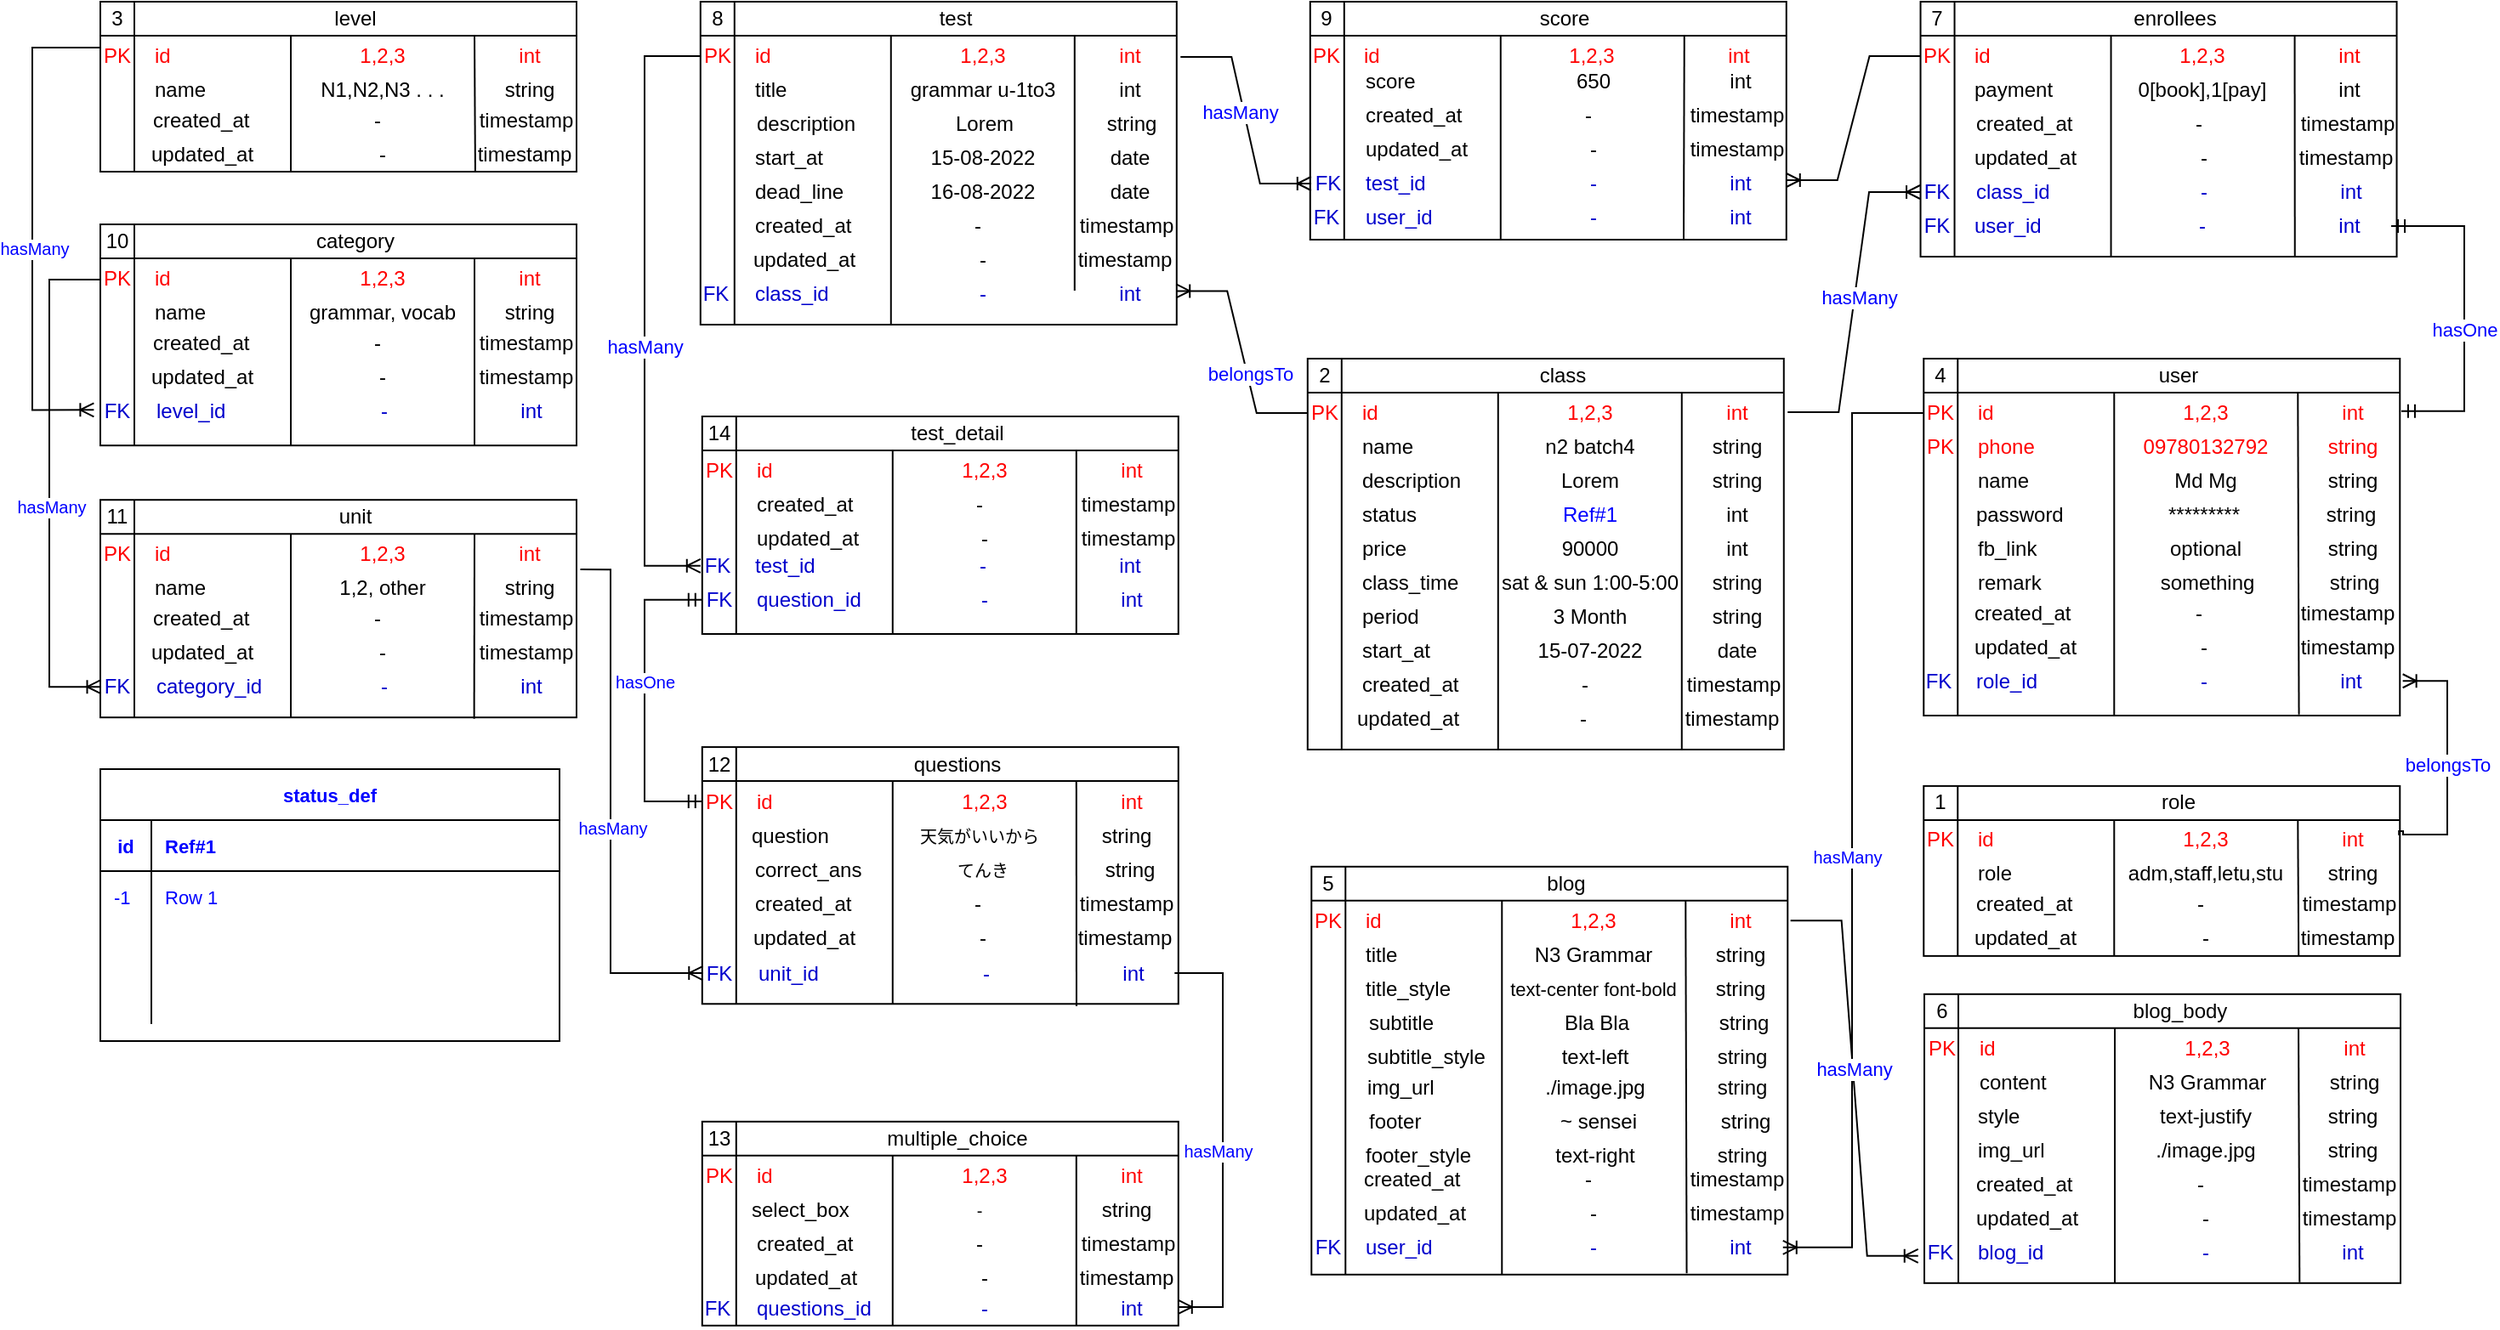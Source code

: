 <mxfile version="16.5.6" type="github">
  <diagram id="wU8_abDOgccmvWWlMyHM" name="Page-1">
    <mxGraphModel dx="710" dy="423" grid="1" gridSize="10" guides="1" tooltips="1" connect="1" arrows="1" fold="1" page="1" pageScale="1" pageWidth="827" pageHeight="1169" math="0" shadow="0">
      <root>
        <mxCell id="0" />
        <mxCell id="1" parent="0" />
        <mxCell id="4LfvF9x609FSZqoSYta4-409" value="" style="shape=internalStorage;whiteSpace=wrap;html=1;backgroundOutline=1;" parent="1" vertex="1">
          <mxGeometry x="150" y="413.1" width="280" height="128" as="geometry" />
        </mxCell>
        <mxCell id="4LfvF9x609FSZqoSYta4-391" value="" style="shape=internalStorage;whiteSpace=wrap;html=1;backgroundOutline=1;" parent="1" vertex="1">
          <mxGeometry x="150" y="251.0" width="280" height="130.1" as="geometry" />
        </mxCell>
        <mxCell id="4LfvF9x609FSZqoSYta4-6" value="" style="shape=internalStorage;whiteSpace=wrap;html=1;backgroundOutline=1;" parent="1" vertex="1">
          <mxGeometry x="859.89" y="330" width="280" height="230" as="geometry" />
        </mxCell>
        <mxCell id="4LfvF9x609FSZqoSYta4-7" value="2" style="text;html=1;strokeColor=none;fillColor=none;align=center;verticalAlign=middle;whiteSpace=wrap;rounded=0;" parent="1" vertex="1">
          <mxGeometry x="859.89" y="330" width="20" height="20" as="geometry" />
        </mxCell>
        <mxCell id="4LfvF9x609FSZqoSYta4-8" value="class" style="text;html=1;strokeColor=none;fillColor=none;align=center;verticalAlign=middle;whiteSpace=wrap;rounded=0;" parent="1" vertex="1">
          <mxGeometry x="879.89" y="330" width="260" height="20" as="geometry" />
        </mxCell>
        <mxCell id="4LfvF9x609FSZqoSYta4-9" value="PK" style="text;html=1;strokeColor=none;fillColor=none;align=center;verticalAlign=middle;whiteSpace=wrap;rounded=0;fontColor=#FF0000;" parent="1" vertex="1">
          <mxGeometry x="859.89" y="352" width="20" height="20" as="geometry" />
        </mxCell>
        <mxCell id="4LfvF9x609FSZqoSYta4-10" value="id" style="text;html=1;strokeColor=none;fillColor=none;align=left;verticalAlign=middle;whiteSpace=wrap;rounded=0;fontColor=#FF0000;" parent="1" vertex="1">
          <mxGeometry x="889.89" y="352" width="90" height="20" as="geometry" />
        </mxCell>
        <mxCell id="4LfvF9x609FSZqoSYta4-12" value="1,2,3" style="text;html=1;strokeColor=none;fillColor=none;align=center;verticalAlign=middle;whiteSpace=wrap;rounded=0;fontColor=#FF0000;" parent="1" vertex="1">
          <mxGeometry x="975.89" y="352" width="100" height="20" as="geometry" />
        </mxCell>
        <mxCell id="4LfvF9x609FSZqoSYta4-14" value="name" style="text;html=1;strokeColor=none;fillColor=none;align=left;verticalAlign=middle;whiteSpace=wrap;rounded=0;fontColor=#000000;" parent="1" vertex="1">
          <mxGeometry x="889.89" y="372" width="90" height="20" as="geometry" />
        </mxCell>
        <mxCell id="4LfvF9x609FSZqoSYta4-15" value="n2 batch4" style="text;html=1;strokeColor=none;fillColor=none;align=center;verticalAlign=middle;whiteSpace=wrap;rounded=0;fontColor=#000000;" parent="1" vertex="1">
          <mxGeometry x="975.89" y="372" width="100" height="20" as="geometry" />
        </mxCell>
        <mxCell id="4LfvF9x609FSZqoSYta4-16" value="" style="endArrow=none;html=1;rounded=0;fontColor=#3333FF;" parent="1" edge="1">
          <mxGeometry width="50" height="50" relative="1" as="geometry">
            <mxPoint x="1079.89" y="560" as="sourcePoint" />
            <mxPoint x="1079.89" y="350" as="targetPoint" />
          </mxGeometry>
        </mxCell>
        <mxCell id="4LfvF9x609FSZqoSYta4-17" value="description" style="text;html=1;strokeColor=none;fillColor=none;align=left;verticalAlign=middle;whiteSpace=wrap;rounded=0;fontColor=#000000;" parent="1" vertex="1">
          <mxGeometry x="889.89" y="392" width="90" height="20" as="geometry" />
        </mxCell>
        <mxCell id="4LfvF9x609FSZqoSYta4-18" value="Lorem" style="text;html=1;strokeColor=none;fillColor=none;align=center;verticalAlign=middle;whiteSpace=wrap;rounded=0;fontColor=#000000;" parent="1" vertex="1">
          <mxGeometry x="975.89" y="392" width="100" height="20" as="geometry" />
        </mxCell>
        <mxCell id="4LfvF9x609FSZqoSYta4-19" value="status" style="text;html=1;strokeColor=none;fillColor=none;align=left;verticalAlign=middle;whiteSpace=wrap;rounded=0;fontColor=#000000;" parent="1" vertex="1">
          <mxGeometry x="889.89" y="412" width="90" height="20" as="geometry" />
        </mxCell>
        <mxCell id="4LfvF9x609FSZqoSYta4-20" value="&lt;font color=&quot;#0000FF&quot;&gt;Ref#1&lt;/font&gt;" style="text;html=1;strokeColor=none;fillColor=none;align=center;verticalAlign=middle;whiteSpace=wrap;rounded=0;fontColor=#000000;" parent="1" vertex="1">
          <mxGeometry x="975.89" y="412" width="100" height="20" as="geometry" />
        </mxCell>
        <mxCell id="4LfvF9x609FSZqoSYta4-21" value="int" style="text;html=1;strokeColor=none;fillColor=none;align=center;verticalAlign=middle;whiteSpace=wrap;rounded=0;fontColor=#FF0000;" parent="1" vertex="1">
          <mxGeometry x="1087.89" y="352" width="49" height="20" as="geometry" />
        </mxCell>
        <mxCell id="4LfvF9x609FSZqoSYta4-22" value="string" style="text;html=1;strokeColor=none;fillColor=none;align=center;verticalAlign=middle;whiteSpace=wrap;rounded=0;fontColor=#000000;" parent="1" vertex="1">
          <mxGeometry x="1087.89" y="372" width="49" height="20" as="geometry" />
        </mxCell>
        <mxCell id="4LfvF9x609FSZqoSYta4-23" value="string" style="text;html=1;strokeColor=none;fillColor=none;align=center;verticalAlign=middle;whiteSpace=wrap;rounded=0;fontColor=#000000;" parent="1" vertex="1">
          <mxGeometry x="1087.89" y="392" width="49" height="20" as="geometry" />
        </mxCell>
        <mxCell id="4LfvF9x609FSZqoSYta4-24" value="int" style="text;html=1;strokeColor=none;fillColor=none;align=center;verticalAlign=middle;whiteSpace=wrap;rounded=0;fontColor=#000000;" parent="1" vertex="1">
          <mxGeometry x="1087.89" y="412" width="49" height="20" as="geometry" />
        </mxCell>
        <mxCell id="4LfvF9x609FSZqoSYta4-25" value="" style="endArrow=none;html=1;rounded=0;fontColor=#3333FF;exitX=0.4;exitY=1;exitDx=0;exitDy=0;exitPerimeter=0;" parent="1" source="4LfvF9x609FSZqoSYta4-6" edge="1">
          <mxGeometry width="50" height="50" relative="1" as="geometry">
            <mxPoint x="971.89" y="480" as="sourcePoint" />
            <mxPoint x="971.89" y="350" as="targetPoint" />
          </mxGeometry>
        </mxCell>
        <mxCell id="4LfvF9x609FSZqoSYta4-26" value="price" style="text;html=1;strokeColor=none;fillColor=none;align=left;verticalAlign=middle;whiteSpace=wrap;rounded=0;fontColor=#000000;" parent="1" vertex="1">
          <mxGeometry x="889.89" y="432" width="90" height="20" as="geometry" />
        </mxCell>
        <mxCell id="4LfvF9x609FSZqoSYta4-27" value="90000" style="text;html=1;strokeColor=none;fillColor=none;align=center;verticalAlign=middle;whiteSpace=wrap;rounded=0;fontColor=#000000;" parent="1" vertex="1">
          <mxGeometry x="975.89" y="432" width="100" height="20" as="geometry" />
        </mxCell>
        <mxCell id="4LfvF9x609FSZqoSYta4-28" value="int" style="text;html=1;strokeColor=none;fillColor=none;align=center;verticalAlign=middle;whiteSpace=wrap;rounded=0;fontColor=#000000;" parent="1" vertex="1">
          <mxGeometry x="1087.89" y="432" width="49" height="20" as="geometry" />
        </mxCell>
        <mxCell id="4LfvF9x609FSZqoSYta4-29" value="class_time" style="text;html=1;strokeColor=none;fillColor=none;align=left;verticalAlign=middle;whiteSpace=wrap;rounded=0;fontColor=#000000;" parent="1" vertex="1">
          <mxGeometry x="889.89" y="452" width="90" height="20" as="geometry" />
        </mxCell>
        <mxCell id="4LfvF9x609FSZqoSYta4-30" value="sat &amp;amp; sun 1:00-5:00" style="text;html=1;strokeColor=none;fillColor=none;align=center;verticalAlign=middle;whiteSpace=wrap;rounded=0;fontColor=#000000;" parent="1" vertex="1">
          <mxGeometry x="965.89" y="452" width="120" height="20" as="geometry" />
        </mxCell>
        <mxCell id="4LfvF9x609FSZqoSYta4-31" value="string" style="text;html=1;strokeColor=none;fillColor=none;align=center;verticalAlign=middle;whiteSpace=wrap;rounded=0;fontColor=#000000;" parent="1" vertex="1">
          <mxGeometry x="1087.89" y="452" width="49" height="20" as="geometry" />
        </mxCell>
        <mxCell id="4LfvF9x609FSZqoSYta4-33" value="period" style="text;html=1;strokeColor=none;fillColor=none;align=left;verticalAlign=middle;whiteSpace=wrap;rounded=0;fontColor=#000000;" parent="1" vertex="1">
          <mxGeometry x="889.89" y="472" width="90" height="20" as="geometry" />
        </mxCell>
        <mxCell id="4LfvF9x609FSZqoSYta4-34" value="3 Month" style="text;html=1;strokeColor=none;fillColor=none;align=center;verticalAlign=middle;whiteSpace=wrap;rounded=0;fontColor=#000000;" parent="1" vertex="1">
          <mxGeometry x="965.89" y="472" width="120" height="20" as="geometry" />
        </mxCell>
        <mxCell id="4LfvF9x609FSZqoSYta4-35" value="string" style="text;html=1;strokeColor=none;fillColor=none;align=center;verticalAlign=middle;whiteSpace=wrap;rounded=0;fontColor=#000000;" parent="1" vertex="1">
          <mxGeometry x="1087.89" y="472" width="49" height="20" as="geometry" />
        </mxCell>
        <mxCell id="4LfvF9x609FSZqoSYta4-36" value="start_at" style="text;html=1;strokeColor=none;fillColor=none;align=left;verticalAlign=middle;whiteSpace=wrap;rounded=0;fontColor=#000000;" parent="1" vertex="1">
          <mxGeometry x="889.89" y="492" width="90" height="20" as="geometry" />
        </mxCell>
        <mxCell id="4LfvF9x609FSZqoSYta4-37" value="15-07-2022" style="text;html=1;strokeColor=none;fillColor=none;align=center;verticalAlign=middle;whiteSpace=wrap;rounded=0;fontColor=#000000;" parent="1" vertex="1">
          <mxGeometry x="965.89" y="492" width="120" height="20" as="geometry" />
        </mxCell>
        <mxCell id="4LfvF9x609FSZqoSYta4-38" value="date" style="text;html=1;strokeColor=none;fillColor=none;align=center;verticalAlign=middle;whiteSpace=wrap;rounded=0;fontColor=#000000;" parent="1" vertex="1">
          <mxGeometry x="1087.89" y="492" width="49" height="20" as="geometry" />
        </mxCell>
        <mxCell id="4LfvF9x609FSZqoSYta4-39" value="created_at" style="text;html=1;strokeColor=none;fillColor=none;align=left;verticalAlign=middle;whiteSpace=wrap;rounded=0;fontColor=#000000;" parent="1" vertex="1">
          <mxGeometry x="889.89" y="512" width="90" height="20" as="geometry" />
        </mxCell>
        <mxCell id="4LfvF9x609FSZqoSYta4-40" value="-" style="text;html=1;strokeColor=none;fillColor=none;align=center;verticalAlign=middle;whiteSpace=wrap;rounded=0;fontColor=#000000;" parent="1" vertex="1">
          <mxGeometry x="962.89" y="512" width="120" height="20" as="geometry" />
        </mxCell>
        <mxCell id="4LfvF9x609FSZqoSYta4-41" value="timestamp" style="text;html=1;strokeColor=none;fillColor=none;align=center;verticalAlign=middle;whiteSpace=wrap;rounded=0;fontColor=#000000;" parent="1" vertex="1">
          <mxGeometry x="1085.89" y="512" width="49" height="20" as="geometry" />
        </mxCell>
        <mxCell id="4LfvF9x609FSZqoSYta4-42" value="updated_at" style="text;html=1;strokeColor=none;fillColor=none;align=left;verticalAlign=middle;whiteSpace=wrap;rounded=0;fontColor=#000000;" parent="1" vertex="1">
          <mxGeometry x="887.39" y="532" width="90" height="20" as="geometry" />
        </mxCell>
        <mxCell id="4LfvF9x609FSZqoSYta4-43" value="-" style="text;html=1;strokeColor=none;fillColor=none;align=center;verticalAlign=middle;whiteSpace=wrap;rounded=0;fontColor=#000000;" parent="1" vertex="1">
          <mxGeometry x="962.39" y="532" width="120" height="20" as="geometry" />
        </mxCell>
        <mxCell id="4LfvF9x609FSZqoSYta4-44" value="timestamp" style="text;html=1;strokeColor=none;fillColor=none;align=center;verticalAlign=middle;whiteSpace=wrap;rounded=0;fontColor=#000000;" parent="1" vertex="1">
          <mxGeometry x="1085.39" y="532" width="49" height="20" as="geometry" />
        </mxCell>
        <mxCell id="4LfvF9x609FSZqoSYta4-45" value="" style="shape=internalStorage;whiteSpace=wrap;html=1;backgroundOutline=1;" parent="1" vertex="1">
          <mxGeometry x="1220.27" y="120" width="280" height="150" as="geometry" />
        </mxCell>
        <mxCell id="4LfvF9x609FSZqoSYta4-46" value="7" style="text;html=1;strokeColor=none;fillColor=none;align=center;verticalAlign=middle;whiteSpace=wrap;rounded=0;" parent="1" vertex="1">
          <mxGeometry x="1220.27" y="120" width="20" height="20" as="geometry" />
        </mxCell>
        <mxCell id="4LfvF9x609FSZqoSYta4-47" value="enrollees" style="text;html=1;strokeColor=none;fillColor=none;align=center;verticalAlign=middle;whiteSpace=wrap;rounded=0;" parent="1" vertex="1">
          <mxGeometry x="1240.27" y="120" width="260" height="20" as="geometry" />
        </mxCell>
        <mxCell id="4LfvF9x609FSZqoSYta4-48" value="PK" style="text;html=1;strokeColor=none;fillColor=none;align=center;verticalAlign=middle;whiteSpace=wrap;rounded=0;fontColor=#FF0000;" parent="1" vertex="1">
          <mxGeometry x="1220.27" y="142" width="20" height="20" as="geometry" />
        </mxCell>
        <mxCell id="4LfvF9x609FSZqoSYta4-49" value="id" style="text;html=1;strokeColor=none;fillColor=none;align=left;verticalAlign=middle;whiteSpace=wrap;rounded=0;fontColor=#FF0000;" parent="1" vertex="1">
          <mxGeometry x="1250.27" y="142" width="90" height="20" as="geometry" />
        </mxCell>
        <mxCell id="4LfvF9x609FSZqoSYta4-50" value="1,2,3" style="text;html=1;strokeColor=none;fillColor=none;align=center;verticalAlign=middle;whiteSpace=wrap;rounded=0;fontColor=#FF0000;" parent="1" vertex="1">
          <mxGeometry x="1336.27" y="142" width="100" height="20" as="geometry" />
        </mxCell>
        <mxCell id="4LfvF9x609FSZqoSYta4-53" value="" style="endArrow=none;html=1;rounded=0;fontColor=#3333FF;" parent="1" edge="1">
          <mxGeometry width="50" height="50" relative="1" as="geometry">
            <mxPoint x="1440.38" y="270" as="sourcePoint" />
            <mxPoint x="1440.27" y="140" as="targetPoint" />
          </mxGeometry>
        </mxCell>
        <mxCell id="4LfvF9x609FSZqoSYta4-56" value="payment" style="text;html=1;strokeColor=none;fillColor=none;align=left;verticalAlign=middle;whiteSpace=wrap;rounded=0;fontColor=#000000;" parent="1" vertex="1">
          <mxGeometry x="1250.27" y="162" width="90" height="20" as="geometry" />
        </mxCell>
        <mxCell id="4LfvF9x609FSZqoSYta4-57" value="0[book],1[pay]" style="text;html=1;strokeColor=none;fillColor=none;align=center;verticalAlign=middle;whiteSpace=wrap;rounded=0;fontColor=#000000;" parent="1" vertex="1">
          <mxGeometry x="1336.27" y="162" width="100" height="20" as="geometry" />
        </mxCell>
        <mxCell id="4LfvF9x609FSZqoSYta4-58" value="int" style="text;html=1;strokeColor=none;fillColor=none;align=center;verticalAlign=middle;whiteSpace=wrap;rounded=0;fontColor=#FF0000;" parent="1" vertex="1">
          <mxGeometry x="1448.27" y="142" width="49" height="20" as="geometry" />
        </mxCell>
        <mxCell id="4LfvF9x609FSZqoSYta4-61" value="int" style="text;html=1;strokeColor=none;fillColor=none;align=center;verticalAlign=middle;whiteSpace=wrap;rounded=0;fontColor=#000000;" parent="1" vertex="1">
          <mxGeometry x="1448.27" y="162" width="49" height="20" as="geometry" />
        </mxCell>
        <mxCell id="4LfvF9x609FSZqoSYta4-62" value="" style="endArrow=none;html=1;rounded=0;fontColor=#3333FF;exitX=0.4;exitY=1;exitDx=0;exitDy=0;exitPerimeter=0;" parent="1" source="4LfvF9x609FSZqoSYta4-45" edge="1">
          <mxGeometry width="50" height="50" relative="1" as="geometry">
            <mxPoint x="1332.27" y="270" as="sourcePoint" />
            <mxPoint x="1332.27" y="140" as="targetPoint" />
          </mxGeometry>
        </mxCell>
        <mxCell id="4LfvF9x609FSZqoSYta4-75" value="created_at" style="text;html=1;strokeColor=none;fillColor=none;align=left;verticalAlign=middle;whiteSpace=wrap;rounded=0;fontColor=#000000;" parent="1" vertex="1">
          <mxGeometry x="1250.52" y="182" width="90" height="20" as="geometry" />
        </mxCell>
        <mxCell id="4LfvF9x609FSZqoSYta4-76" value="-" style="text;html=1;strokeColor=none;fillColor=none;align=center;verticalAlign=middle;whiteSpace=wrap;rounded=0;fontColor=#000000;" parent="1" vertex="1">
          <mxGeometry x="1323.52" y="182" width="120" height="20" as="geometry" />
        </mxCell>
        <mxCell id="4LfvF9x609FSZqoSYta4-77" value="timestamp" style="text;html=1;strokeColor=none;fillColor=none;align=center;verticalAlign=middle;whiteSpace=wrap;rounded=0;fontColor=#000000;" parent="1" vertex="1">
          <mxGeometry x="1446.52" y="182" width="49" height="20" as="geometry" />
        </mxCell>
        <mxCell id="4LfvF9x609FSZqoSYta4-78" value="updated_at" style="text;html=1;strokeColor=none;fillColor=none;align=left;verticalAlign=middle;whiteSpace=wrap;rounded=0;fontColor=#000000;" parent="1" vertex="1">
          <mxGeometry x="1250.02" y="202" width="90" height="20" as="geometry" />
        </mxCell>
        <mxCell id="4LfvF9x609FSZqoSYta4-79" value="-" style="text;html=1;strokeColor=none;fillColor=none;align=center;verticalAlign=middle;whiteSpace=wrap;rounded=0;fontColor=#000000;" parent="1" vertex="1">
          <mxGeometry x="1326.52" y="202" width="120" height="20" as="geometry" />
        </mxCell>
        <mxCell id="4LfvF9x609FSZqoSYta4-80" value="timestamp" style="text;html=1;strokeColor=none;fillColor=none;align=center;verticalAlign=middle;whiteSpace=wrap;rounded=0;fontColor=#000000;" parent="1" vertex="1">
          <mxGeometry x="1446.02" y="202" width="49" height="20" as="geometry" />
        </mxCell>
        <mxCell id="4LfvF9x609FSZqoSYta4-84" value="class_id" style="text;html=1;strokeColor=none;fillColor=none;align=left;verticalAlign=middle;whiteSpace=wrap;rounded=0;fontColor=#0000CC;" parent="1" vertex="1">
          <mxGeometry x="1250.52" y="222" width="90" height="20" as="geometry" />
        </mxCell>
        <mxCell id="4LfvF9x609FSZqoSYta4-85" value="-" style="text;html=1;strokeColor=none;fillColor=none;align=center;verticalAlign=middle;whiteSpace=wrap;rounded=0;fontColor=#0000CC;" parent="1" vertex="1">
          <mxGeometry x="1336.52" y="222" width="100" height="20" as="geometry" />
        </mxCell>
        <mxCell id="4LfvF9x609FSZqoSYta4-86" value="int" style="text;html=1;strokeColor=none;fillColor=none;align=center;verticalAlign=middle;whiteSpace=wrap;rounded=0;fontColor=#0000CC;" parent="1" vertex="1">
          <mxGeometry x="1448.52" y="222" width="49" height="20" as="geometry" />
        </mxCell>
        <mxCell id="4LfvF9x609FSZqoSYta4-87" value="FK" style="text;html=1;strokeColor=none;fillColor=none;align=center;verticalAlign=middle;whiteSpace=wrap;rounded=0;fontColor=#0000CC;" parent="1" vertex="1">
          <mxGeometry x="1220.02" y="222" width="20" height="20" as="geometry" />
        </mxCell>
        <mxCell id="4LfvF9x609FSZqoSYta4-88" value="user_id" style="text;html=1;strokeColor=none;fillColor=none;align=left;verticalAlign=middle;whiteSpace=wrap;rounded=0;fontColor=#0000CC;" parent="1" vertex="1">
          <mxGeometry x="1250.02" y="242" width="90" height="20" as="geometry" />
        </mxCell>
        <mxCell id="4LfvF9x609FSZqoSYta4-89" value="-" style="text;html=1;strokeColor=none;fillColor=none;align=center;verticalAlign=middle;whiteSpace=wrap;rounded=0;fontColor=#0000CC;" parent="1" vertex="1">
          <mxGeometry x="1336.02" y="242" width="100" height="20" as="geometry" />
        </mxCell>
        <mxCell id="4LfvF9x609FSZqoSYta4-90" value="int" style="text;html=1;strokeColor=none;fillColor=none;align=center;verticalAlign=middle;whiteSpace=wrap;rounded=0;fontColor=#0000CC;" parent="1" vertex="1">
          <mxGeometry x="1448.02" y="242" width="49" height="20" as="geometry" />
        </mxCell>
        <mxCell id="4LfvF9x609FSZqoSYta4-91" value="FK" style="text;html=1;strokeColor=none;fillColor=none;align=center;verticalAlign=middle;whiteSpace=wrap;rounded=0;fontColor=#0000CC;" parent="1" vertex="1">
          <mxGeometry x="1219.52" y="242" width="20" height="20" as="geometry" />
        </mxCell>
        <mxCell id="4LfvF9x609FSZqoSYta4-92" value="" style="shape=internalStorage;whiteSpace=wrap;html=1;backgroundOutline=1;" parent="1" vertex="1">
          <mxGeometry x="1222.14" y="330" width="280" height="210" as="geometry" />
        </mxCell>
        <mxCell id="4LfvF9x609FSZqoSYta4-93" value="4" style="text;html=1;strokeColor=none;fillColor=none;align=center;verticalAlign=middle;whiteSpace=wrap;rounded=0;" parent="1" vertex="1">
          <mxGeometry x="1222.14" y="330" width="20" height="20" as="geometry" />
        </mxCell>
        <mxCell id="4LfvF9x609FSZqoSYta4-94" value="user" style="text;html=1;strokeColor=none;fillColor=none;align=center;verticalAlign=middle;whiteSpace=wrap;rounded=0;" parent="1" vertex="1">
          <mxGeometry x="1242.14" y="330" width="260" height="20" as="geometry" />
        </mxCell>
        <mxCell id="4LfvF9x609FSZqoSYta4-95" value="PK" style="text;html=1;strokeColor=none;fillColor=none;align=center;verticalAlign=middle;whiteSpace=wrap;rounded=0;fontColor=#FF0000;" parent="1" vertex="1">
          <mxGeometry x="1222.14" y="352" width="20" height="20" as="geometry" />
        </mxCell>
        <mxCell id="4LfvF9x609FSZqoSYta4-96" value="id" style="text;html=1;strokeColor=none;fillColor=none;align=left;verticalAlign=middle;whiteSpace=wrap;rounded=0;fontColor=#FF0000;" parent="1" vertex="1">
          <mxGeometry x="1252.14" y="352" width="90" height="20" as="geometry" />
        </mxCell>
        <mxCell id="4LfvF9x609FSZqoSYta4-97" value="1,2,3" style="text;html=1;strokeColor=none;fillColor=none;align=center;verticalAlign=middle;whiteSpace=wrap;rounded=0;fontColor=#FF0000;" parent="1" vertex="1">
          <mxGeometry x="1338.14" y="352" width="100" height="20" as="geometry" />
        </mxCell>
        <mxCell id="4LfvF9x609FSZqoSYta4-98" value="" style="endArrow=none;html=1;rounded=0;fontColor=#3333FF;exitX=0.788;exitY=0.997;exitDx=0;exitDy=0;exitPerimeter=0;" parent="1" source="4LfvF9x609FSZqoSYta4-92" edge="1">
          <mxGeometry width="50" height="50" relative="1" as="geometry">
            <mxPoint x="1442.14" y="490" as="sourcePoint" />
            <mxPoint x="1442.14" y="350" as="targetPoint" />
          </mxGeometry>
        </mxCell>
        <mxCell id="4LfvF9x609FSZqoSYta4-99" value="phone" style="text;html=1;strokeColor=none;fillColor=none;align=left;verticalAlign=middle;whiteSpace=wrap;rounded=0;fontColor=#FF0000;" parent="1" vertex="1">
          <mxGeometry x="1252.14" y="372" width="90" height="20" as="geometry" />
        </mxCell>
        <mxCell id="4LfvF9x609FSZqoSYta4-100" value="09780132792" style="text;html=1;strokeColor=none;fillColor=none;align=center;verticalAlign=middle;whiteSpace=wrap;rounded=0;fontColor=#FF0000;" parent="1" vertex="1">
          <mxGeometry x="1338.14" y="372" width="100" height="20" as="geometry" />
        </mxCell>
        <mxCell id="4LfvF9x609FSZqoSYta4-101" value="name" style="text;html=1;strokeColor=none;fillColor=none;align=left;verticalAlign=middle;whiteSpace=wrap;rounded=0;fontColor=#000000;" parent="1" vertex="1">
          <mxGeometry x="1251.64" y="392" width="90" height="20" as="geometry" />
        </mxCell>
        <mxCell id="4LfvF9x609FSZqoSYta4-102" value="Md Mg" style="text;html=1;strokeColor=none;fillColor=none;align=center;verticalAlign=middle;whiteSpace=wrap;rounded=0;fontColor=#000000;" parent="1" vertex="1">
          <mxGeometry x="1337.64" y="392" width="100" height="20" as="geometry" />
        </mxCell>
        <mxCell id="4LfvF9x609FSZqoSYta4-103" value="int" style="text;html=1;strokeColor=none;fillColor=none;align=center;verticalAlign=middle;whiteSpace=wrap;rounded=0;fontColor=#FF0000;" parent="1" vertex="1">
          <mxGeometry x="1450.14" y="352" width="49" height="20" as="geometry" />
        </mxCell>
        <mxCell id="4LfvF9x609FSZqoSYta4-104" value="string" style="text;html=1;strokeColor=none;fillColor=none;align=center;verticalAlign=middle;whiteSpace=wrap;rounded=0;fontColor=#FF0000;" parent="1" vertex="1">
          <mxGeometry x="1450.14" y="372" width="49" height="20" as="geometry" />
        </mxCell>
        <mxCell id="4LfvF9x609FSZqoSYta4-105" value="string" style="text;html=1;strokeColor=none;fillColor=none;align=center;verticalAlign=middle;whiteSpace=wrap;rounded=0;fontColor=#000000;" parent="1" vertex="1">
          <mxGeometry x="1449.64" y="392" width="49" height="20" as="geometry" />
        </mxCell>
        <mxCell id="4LfvF9x609FSZqoSYta4-106" value="" style="endArrow=none;html=1;rounded=0;fontColor=#3333FF;exitX=0.4;exitY=1;exitDx=0;exitDy=0;exitPerimeter=0;" parent="1" source="4LfvF9x609FSZqoSYta4-92" edge="1">
          <mxGeometry width="50" height="50" relative="1" as="geometry">
            <mxPoint x="1334.14" y="480" as="sourcePoint" />
            <mxPoint x="1334.14" y="350" as="targetPoint" />
          </mxGeometry>
        </mxCell>
        <mxCell id="4LfvF9x609FSZqoSYta4-107" value="created_at" style="text;html=1;strokeColor=none;fillColor=none;align=left;verticalAlign=middle;whiteSpace=wrap;rounded=0;fontColor=#000000;" parent="1" vertex="1">
          <mxGeometry x="1250.14" y="470" width="90" height="20" as="geometry" />
        </mxCell>
        <mxCell id="4LfvF9x609FSZqoSYta4-108" value="-" style="text;html=1;strokeColor=none;fillColor=none;align=center;verticalAlign=middle;whiteSpace=wrap;rounded=0;fontColor=#000000;" parent="1" vertex="1">
          <mxGeometry x="1324.14" y="470" width="120" height="20" as="geometry" />
        </mxCell>
        <mxCell id="4LfvF9x609FSZqoSYta4-109" value="timestamp" style="text;html=1;strokeColor=none;fillColor=none;align=center;verticalAlign=middle;whiteSpace=wrap;rounded=0;fontColor=#000000;" parent="1" vertex="1">
          <mxGeometry x="1447.14" y="470" width="49" height="20" as="geometry" />
        </mxCell>
        <mxCell id="4LfvF9x609FSZqoSYta4-110" value="updated_at" style="text;html=1;strokeColor=none;fillColor=none;align=left;verticalAlign=middle;whiteSpace=wrap;rounded=0;fontColor=#000000;" parent="1" vertex="1">
          <mxGeometry x="1249.64" y="490" width="90" height="20" as="geometry" />
        </mxCell>
        <mxCell id="4LfvF9x609FSZqoSYta4-111" value="-" style="text;html=1;strokeColor=none;fillColor=none;align=center;verticalAlign=middle;whiteSpace=wrap;rounded=0;fontColor=#000000;" parent="1" vertex="1">
          <mxGeometry x="1327.14" y="490" width="120" height="20" as="geometry" />
        </mxCell>
        <mxCell id="4LfvF9x609FSZqoSYta4-112" value="timestamp" style="text;html=1;strokeColor=none;fillColor=none;align=center;verticalAlign=middle;whiteSpace=wrap;rounded=0;fontColor=#000000;" parent="1" vertex="1">
          <mxGeometry x="1446.64" y="490" width="49" height="20" as="geometry" />
        </mxCell>
        <mxCell id="4LfvF9x609FSZqoSYta4-113" value="role_id" style="text;html=1;strokeColor=none;fillColor=none;align=left;verticalAlign=middle;whiteSpace=wrap;rounded=0;fontColor=#0000CC;" parent="1" vertex="1">
          <mxGeometry x="1251.14" y="510" width="90" height="20" as="geometry" />
        </mxCell>
        <mxCell id="4LfvF9x609FSZqoSYta4-114" value="-" style="text;html=1;strokeColor=none;fillColor=none;align=center;verticalAlign=middle;whiteSpace=wrap;rounded=0;fontColor=#0000CC;" parent="1" vertex="1">
          <mxGeometry x="1337.14" y="510" width="100" height="20" as="geometry" />
        </mxCell>
        <mxCell id="4LfvF9x609FSZqoSYta4-115" value="int" style="text;html=1;strokeColor=none;fillColor=none;align=center;verticalAlign=middle;whiteSpace=wrap;rounded=0;fontColor=#0000CC;" parent="1" vertex="1">
          <mxGeometry x="1449.14" y="510" width="49" height="20" as="geometry" />
        </mxCell>
        <mxCell id="4LfvF9x609FSZqoSYta4-116" value="FK" style="text;html=1;strokeColor=none;fillColor=none;align=center;verticalAlign=middle;whiteSpace=wrap;rounded=0;fontColor=#0000CC;" parent="1" vertex="1">
          <mxGeometry x="1220.64" y="510" width="20" height="20" as="geometry" />
        </mxCell>
        <mxCell id="4LfvF9x609FSZqoSYta4-121" value="remark" style="text;html=1;strokeColor=none;fillColor=none;align=left;verticalAlign=middle;whiteSpace=wrap;rounded=0;fontColor=#000000;" parent="1" vertex="1">
          <mxGeometry x="1251.64" y="452" width="90" height="20" as="geometry" />
        </mxCell>
        <mxCell id="4LfvF9x609FSZqoSYta4-122" value="something" style="text;html=1;strokeColor=none;fillColor=none;align=center;verticalAlign=middle;whiteSpace=wrap;rounded=0;fontColor=#000000;" parent="1" vertex="1">
          <mxGeometry x="1338.64" y="452" width="100" height="20" as="geometry" />
        </mxCell>
        <mxCell id="4LfvF9x609FSZqoSYta4-123" value="string" style="text;html=1;strokeColor=none;fillColor=none;align=center;verticalAlign=middle;whiteSpace=wrap;rounded=0;fontColor=#000000;" parent="1" vertex="1">
          <mxGeometry x="1450.64" y="452" width="49" height="20" as="geometry" />
        </mxCell>
        <mxCell id="4LfvF9x609FSZqoSYta4-124" value="" style="shape=internalStorage;whiteSpace=wrap;html=1;backgroundOutline=1;" parent="1" vertex="1">
          <mxGeometry x="1222.14" y="581.44" width="280" height="100" as="geometry" />
        </mxCell>
        <mxCell id="4LfvF9x609FSZqoSYta4-125" value="1" style="text;html=1;strokeColor=none;fillColor=none;align=center;verticalAlign=middle;whiteSpace=wrap;rounded=0;" parent="1" vertex="1">
          <mxGeometry x="1222.14" y="581.44" width="20" height="20" as="geometry" />
        </mxCell>
        <mxCell id="4LfvF9x609FSZqoSYta4-126" value="role" style="text;html=1;strokeColor=none;fillColor=none;align=center;verticalAlign=middle;whiteSpace=wrap;rounded=0;" parent="1" vertex="1">
          <mxGeometry x="1242.14" y="581.44" width="260" height="20" as="geometry" />
        </mxCell>
        <mxCell id="4LfvF9x609FSZqoSYta4-127" value="PK" style="text;html=1;strokeColor=none;fillColor=none;align=center;verticalAlign=middle;whiteSpace=wrap;rounded=0;fontColor=#FF0000;" parent="1" vertex="1">
          <mxGeometry x="1222.14" y="603.44" width="20" height="20" as="geometry" />
        </mxCell>
        <mxCell id="4LfvF9x609FSZqoSYta4-128" value="id" style="text;html=1;strokeColor=none;fillColor=none;align=left;verticalAlign=middle;whiteSpace=wrap;rounded=0;fontColor=#FF0000;" parent="1" vertex="1">
          <mxGeometry x="1252.14" y="603.44" width="90" height="20" as="geometry" />
        </mxCell>
        <mxCell id="4LfvF9x609FSZqoSYta4-129" value="1,2,3" style="text;html=1;strokeColor=none;fillColor=none;align=center;verticalAlign=middle;whiteSpace=wrap;rounded=0;fontColor=#FF0000;" parent="1" vertex="1">
          <mxGeometry x="1338.14" y="603.44" width="100" height="20" as="geometry" />
        </mxCell>
        <mxCell id="4LfvF9x609FSZqoSYta4-130" value="" style="endArrow=none;html=1;rounded=0;fontColor=#3333FF;exitX=0.958;exitY=1.005;exitDx=0;exitDy=0;exitPerimeter=0;" parent="1" source="4LfvF9x609FSZqoSYta4-143" edge="1">
          <mxGeometry width="50" height="50" relative="1" as="geometry">
            <mxPoint x="1442.14" y="741.44" as="sourcePoint" />
            <mxPoint x="1442.14" y="601.44" as="targetPoint" />
          </mxGeometry>
        </mxCell>
        <mxCell id="4LfvF9x609FSZqoSYta4-133" value="role" style="text;html=1;strokeColor=none;fillColor=none;align=left;verticalAlign=middle;whiteSpace=wrap;rounded=0;fontColor=#000000;" parent="1" vertex="1">
          <mxGeometry x="1252.14" y="623.44" width="90" height="20" as="geometry" />
        </mxCell>
        <mxCell id="4LfvF9x609FSZqoSYta4-134" value="adm,staff,letu,stu" style="text;html=1;strokeColor=none;fillColor=none;align=center;verticalAlign=middle;whiteSpace=wrap;rounded=0;fontColor=#000000;" parent="1" vertex="1">
          <mxGeometry x="1338.14" y="623.44" width="100" height="20" as="geometry" />
        </mxCell>
        <mxCell id="4LfvF9x609FSZqoSYta4-135" value="int" style="text;html=1;strokeColor=none;fillColor=none;align=center;verticalAlign=middle;whiteSpace=wrap;rounded=0;fontColor=#FF0000;" parent="1" vertex="1">
          <mxGeometry x="1450.14" y="603.44" width="49" height="20" as="geometry" />
        </mxCell>
        <mxCell id="4LfvF9x609FSZqoSYta4-137" value="string" style="text;html=1;strokeColor=none;fillColor=none;align=center;verticalAlign=middle;whiteSpace=wrap;rounded=0;fontColor=#000000;" parent="1" vertex="1">
          <mxGeometry x="1450.14" y="623.44" width="49" height="20" as="geometry" />
        </mxCell>
        <mxCell id="4LfvF9x609FSZqoSYta4-138" value="" style="endArrow=none;html=1;rounded=0;fontColor=#3333FF;exitX=0.4;exitY=1;exitDx=0;exitDy=0;exitPerimeter=0;" parent="1" source="4LfvF9x609FSZqoSYta4-124" edge="1">
          <mxGeometry width="50" height="50" relative="1" as="geometry">
            <mxPoint x="1334.14" y="731.44" as="sourcePoint" />
            <mxPoint x="1334.14" y="601.44" as="targetPoint" />
          </mxGeometry>
        </mxCell>
        <mxCell id="4LfvF9x609FSZqoSYta4-139" value="created_at" style="text;html=1;strokeColor=none;fillColor=none;align=left;verticalAlign=middle;whiteSpace=wrap;rounded=0;fontColor=#000000;" parent="1" vertex="1">
          <mxGeometry x="1250.64" y="641.44" width="90" height="20" as="geometry" />
        </mxCell>
        <mxCell id="4LfvF9x609FSZqoSYta4-140" value="-" style="text;html=1;strokeColor=none;fillColor=none;align=center;verticalAlign=middle;whiteSpace=wrap;rounded=0;fontColor=#000000;" parent="1" vertex="1">
          <mxGeometry x="1324.64" y="641.44" width="120" height="20" as="geometry" />
        </mxCell>
        <mxCell id="4LfvF9x609FSZqoSYta4-141" value="timestamp" style="text;html=1;strokeColor=none;fillColor=none;align=center;verticalAlign=middle;whiteSpace=wrap;rounded=0;fontColor=#000000;" parent="1" vertex="1">
          <mxGeometry x="1447.64" y="641.44" width="49" height="20" as="geometry" />
        </mxCell>
        <mxCell id="4LfvF9x609FSZqoSYta4-142" value="updated_at" style="text;html=1;strokeColor=none;fillColor=none;align=left;verticalAlign=middle;whiteSpace=wrap;rounded=0;fontColor=#000000;" parent="1" vertex="1">
          <mxGeometry x="1250.14" y="661.44" width="90" height="20" as="geometry" />
        </mxCell>
        <mxCell id="4LfvF9x609FSZqoSYta4-143" value="-" style="text;html=1;strokeColor=none;fillColor=none;align=center;verticalAlign=middle;whiteSpace=wrap;rounded=0;fontColor=#000000;" parent="1" vertex="1">
          <mxGeometry x="1327.64" y="661.44" width="120" height="20" as="geometry" />
        </mxCell>
        <mxCell id="4LfvF9x609FSZqoSYta4-144" value="timestamp" style="text;html=1;strokeColor=none;fillColor=none;align=center;verticalAlign=middle;whiteSpace=wrap;rounded=0;fontColor=#000000;" parent="1" vertex="1">
          <mxGeometry x="1447.14" y="661.44" width="49" height="20" as="geometry" />
        </mxCell>
        <mxCell id="4LfvF9x609FSZqoSYta4-158" value="fb_link" style="text;html=1;strokeColor=none;fillColor=none;align=left;verticalAlign=middle;whiteSpace=wrap;rounded=0;fontColor=#000000;" parent="1" vertex="1">
          <mxGeometry x="1251.64" y="432" width="90" height="20" as="geometry" />
        </mxCell>
        <mxCell id="4LfvF9x609FSZqoSYta4-159" value="optional" style="text;html=1;strokeColor=none;fillColor=none;align=center;verticalAlign=middle;whiteSpace=wrap;rounded=0;fontColor=#000000;" parent="1" vertex="1">
          <mxGeometry x="1337.64" y="432" width="100" height="20" as="geometry" />
        </mxCell>
        <mxCell id="4LfvF9x609FSZqoSYta4-160" value="string" style="text;html=1;strokeColor=none;fillColor=none;align=center;verticalAlign=middle;whiteSpace=wrap;rounded=0;fontColor=#000000;" parent="1" vertex="1">
          <mxGeometry x="1449.64" y="432" width="49" height="20" as="geometry" />
        </mxCell>
        <mxCell id="4LfvF9x609FSZqoSYta4-163" value="PK" style="text;html=1;strokeColor=none;fillColor=none;align=center;verticalAlign=middle;whiteSpace=wrap;rounded=0;fontColor=#FF0000;" parent="1" vertex="1">
          <mxGeometry x="1222.14" y="372" width="20" height="20" as="geometry" />
        </mxCell>
        <mxCell id="4LfvF9x609FSZqoSYta4-164" value="password" style="text;html=1;strokeColor=none;fillColor=none;align=left;verticalAlign=middle;whiteSpace=wrap;rounded=0;fontColor=#000000;" parent="1" vertex="1">
          <mxGeometry x="1251.14" y="412" width="90" height="20" as="geometry" />
        </mxCell>
        <mxCell id="4LfvF9x609FSZqoSYta4-165" value="*********" style="text;html=1;strokeColor=none;fillColor=none;align=center;verticalAlign=middle;whiteSpace=wrap;rounded=0;fontColor=#000000;" parent="1" vertex="1">
          <mxGeometry x="1337.14" y="412" width="100" height="20" as="geometry" />
        </mxCell>
        <mxCell id="4LfvF9x609FSZqoSYta4-166" value="string" style="text;html=1;strokeColor=none;fillColor=none;align=center;verticalAlign=middle;whiteSpace=wrap;rounded=0;fontColor=#000000;" parent="1" vertex="1">
          <mxGeometry x="1449.14" y="412" width="49" height="20" as="geometry" />
        </mxCell>
        <mxCell id="4LfvF9x609FSZqoSYta4-168" value="" style="edgeStyle=entityRelationEdgeStyle;fontSize=12;html=1;endArrow=ERoneToMany;rounded=0;fontColor=#FF0000;exitX=1.008;exitY=0.137;exitDx=0;exitDy=0;exitPerimeter=0;entryX=0;entryY=0.5;entryDx=0;entryDy=0;" parent="1" source="4LfvF9x609FSZqoSYta4-6" target="4LfvF9x609FSZqoSYta4-87" edge="1">
          <mxGeometry width="100" height="100" relative="1" as="geometry">
            <mxPoint x="1049.89" y="510" as="sourcePoint" />
            <mxPoint x="1149.89" y="410" as="targetPoint" />
          </mxGeometry>
        </mxCell>
        <mxCell id="4LfvF9x609FSZqoSYta4-169" value="hasMany" style="edgeLabel;html=1;align=center;verticalAlign=middle;resizable=0;points=[];fontColor=#0000FF;" parent="4LfvF9x609FSZqoSYta4-168" vertex="1" connectable="0">
          <mxGeometry x="0.033" y="-2" relative="1" as="geometry">
            <mxPoint as="offset" />
          </mxGeometry>
        </mxCell>
        <mxCell id="4LfvF9x609FSZqoSYta4-170" value="&amp;nbsp;" style="text;whiteSpace=wrap;html=1;fontColor=#0000FF;" parent="1" vertex="1">
          <mxGeometry x="1300.64" y="350" width="30" height="30" as="geometry" />
        </mxCell>
        <mxCell id="4LfvF9x609FSZqoSYta4-171" value="" style="edgeStyle=orthogonalEdgeStyle;fontSize=12;html=1;endArrow=ERmandOne;startArrow=ERmandOne;rounded=0;fontColor=#0000FF;entryX=1;entryY=0.5;entryDx=0;entryDy=0;exitX=1.003;exitY=0.147;exitDx=0;exitDy=0;exitPerimeter=0;" parent="1" source="4LfvF9x609FSZqoSYta4-92" target="4LfvF9x609FSZqoSYta4-90" edge="1">
          <mxGeometry width="100" height="100" relative="1" as="geometry">
            <mxPoint x="1170.89" y="600" as="sourcePoint" />
            <mxPoint x="1219.89" y="510" as="targetPoint" />
            <Array as="points">
              <mxPoint x="1540" y="361" />
              <mxPoint x="1540" y="252" />
            </Array>
          </mxGeometry>
        </mxCell>
        <mxCell id="4LfvF9x609FSZqoSYta4-172" value="hasOne" style="edgeLabel;html=1;align=center;verticalAlign=middle;resizable=0;points=[];fontColor=#0000FF;" parent="4LfvF9x609FSZqoSYta4-171" vertex="1" connectable="0">
          <mxGeometry x="-0.102" relative="1" as="geometry">
            <mxPoint as="offset" />
          </mxGeometry>
        </mxCell>
        <mxCell id="4LfvF9x609FSZqoSYta4-173" value="" style="edgeStyle=orthogonalEdgeStyle;fontSize=12;html=1;endArrow=ERoneToMany;rounded=0;fontColor=#0000FF;entryX=1.006;entryY=0.903;entryDx=0;entryDy=0;entryPerimeter=0;exitX=0.998;exitY=0.289;exitDx=0;exitDy=0;exitPerimeter=0;" parent="1" source="4LfvF9x609FSZqoSYta4-124" target="4LfvF9x609FSZqoSYta4-92" edge="1">
          <mxGeometry width="100" height="100" relative="1" as="geometry">
            <mxPoint x="1490" y="661" as="sourcePoint" />
            <mxPoint x="1219.89" y="790" as="targetPoint" />
            <Array as="points">
              <mxPoint x="1502" y="608" />
              <mxPoint x="1504" y="608" />
              <mxPoint x="1504" y="610" />
              <mxPoint x="1530" y="610" />
              <mxPoint x="1530" y="520" />
            </Array>
          </mxGeometry>
        </mxCell>
        <mxCell id="4LfvF9x609FSZqoSYta4-174" value="&lt;span&gt;belongsTo&lt;/span&gt;" style="edgeLabel;html=1;align=center;verticalAlign=middle;resizable=0;points=[];fontColor=#0000FF;" parent="4LfvF9x609FSZqoSYta4-173" vertex="1" connectable="0">
          <mxGeometry x="-0.012" relative="1" as="geometry">
            <mxPoint as="offset" />
          </mxGeometry>
        </mxCell>
        <mxCell id="4LfvF9x609FSZqoSYta4-175" value="" style="shape=internalStorage;whiteSpace=wrap;html=1;backgroundOutline=1;" parent="1" vertex="1">
          <mxGeometry x="502.89" y="120" width="280" height="190" as="geometry" />
        </mxCell>
        <mxCell id="4LfvF9x609FSZqoSYta4-176" value="8" style="text;html=1;strokeColor=none;fillColor=none;align=center;verticalAlign=middle;whiteSpace=wrap;rounded=0;" parent="1" vertex="1">
          <mxGeometry x="502.89" y="120" width="20" height="20" as="geometry" />
        </mxCell>
        <mxCell id="4LfvF9x609FSZqoSYta4-177" value="test" style="text;html=1;strokeColor=none;fillColor=none;align=center;verticalAlign=middle;whiteSpace=wrap;rounded=0;" parent="1" vertex="1">
          <mxGeometry x="522.89" y="120" width="260" height="20" as="geometry" />
        </mxCell>
        <mxCell id="4LfvF9x609FSZqoSYta4-178" value="PK" style="text;html=1;strokeColor=none;fillColor=none;align=center;verticalAlign=middle;whiteSpace=wrap;rounded=0;fontColor=#FF0000;" parent="1" vertex="1">
          <mxGeometry x="502.89" y="142" width="20" height="20" as="geometry" />
        </mxCell>
        <mxCell id="4LfvF9x609FSZqoSYta4-179" value="id" style="text;html=1;strokeColor=none;fillColor=none;align=left;verticalAlign=middle;whiteSpace=wrap;rounded=0;fontColor=#FF0000;" parent="1" vertex="1">
          <mxGeometry x="532.89" y="142" width="90" height="20" as="geometry" />
        </mxCell>
        <mxCell id="4LfvF9x609FSZqoSYta4-180" value="1,2,3" style="text;html=1;strokeColor=none;fillColor=none;align=center;verticalAlign=middle;whiteSpace=wrap;rounded=0;fontColor=#FF0000;" parent="1" vertex="1">
          <mxGeometry x="618.89" y="142" width="100" height="20" as="geometry" />
        </mxCell>
        <mxCell id="4LfvF9x609FSZqoSYta4-181" value="" style="endArrow=none;html=1;rounded=0;fontColor=#3333FF;" parent="1" edge="1">
          <mxGeometry width="50" height="50" relative="1" as="geometry">
            <mxPoint x="722.89" y="290" as="sourcePoint" />
            <mxPoint x="722.89" y="140" as="targetPoint" />
          </mxGeometry>
        </mxCell>
        <mxCell id="4LfvF9x609FSZqoSYta4-184" value="title" style="text;html=1;strokeColor=none;fillColor=none;align=left;verticalAlign=middle;whiteSpace=wrap;rounded=0;fontColor=#000000;" parent="1" vertex="1">
          <mxGeometry x="532.89" y="162" width="90" height="20" as="geometry" />
        </mxCell>
        <mxCell id="4LfvF9x609FSZqoSYta4-185" value="grammar u-1to3" style="text;html=1;strokeColor=none;fillColor=none;align=center;verticalAlign=middle;whiteSpace=wrap;rounded=0;fontColor=#000000;" parent="1" vertex="1">
          <mxGeometry x="618.89" y="162" width="100" height="20" as="geometry" />
        </mxCell>
        <mxCell id="4LfvF9x609FSZqoSYta4-186" value="int" style="text;html=1;strokeColor=none;fillColor=none;align=center;verticalAlign=middle;whiteSpace=wrap;rounded=0;fontColor=#FF0000;" parent="1" vertex="1">
          <mxGeometry x="730.89" y="142" width="49" height="20" as="geometry" />
        </mxCell>
        <mxCell id="4LfvF9x609FSZqoSYta4-188" value="int" style="text;html=1;strokeColor=none;fillColor=none;align=center;verticalAlign=middle;whiteSpace=wrap;rounded=0;fontColor=#000000;" parent="1" vertex="1">
          <mxGeometry x="730.89" y="162" width="49" height="20" as="geometry" />
        </mxCell>
        <mxCell id="4LfvF9x609FSZqoSYta4-189" value="" style="endArrow=none;html=1;rounded=0;fontColor=#3333FF;exitX=0.4;exitY=1;exitDx=0;exitDy=0;exitPerimeter=0;" parent="1" source="4LfvF9x609FSZqoSYta4-175" edge="1">
          <mxGeometry width="50" height="50" relative="1" as="geometry">
            <mxPoint x="614.89" y="270" as="sourcePoint" />
            <mxPoint x="614.89" y="140" as="targetPoint" />
          </mxGeometry>
        </mxCell>
        <mxCell id="4LfvF9x609FSZqoSYta4-190" value="created_at" style="text;html=1;strokeColor=none;fillColor=none;align=left;verticalAlign=middle;whiteSpace=wrap;rounded=0;fontColor=#000000;" parent="1" vertex="1">
          <mxGeometry x="532.64" y="242" width="90" height="20" as="geometry" />
        </mxCell>
        <mxCell id="4LfvF9x609FSZqoSYta4-191" value="-" style="text;html=1;strokeColor=none;fillColor=none;align=center;verticalAlign=middle;whiteSpace=wrap;rounded=0;fontColor=#000000;" parent="1" vertex="1">
          <mxGeometry x="605.64" y="242" width="120" height="20" as="geometry" />
        </mxCell>
        <mxCell id="4LfvF9x609FSZqoSYta4-192" value="timestamp" style="text;html=1;strokeColor=none;fillColor=none;align=center;verticalAlign=middle;whiteSpace=wrap;rounded=0;fontColor=#000000;" parent="1" vertex="1">
          <mxGeometry x="728.64" y="242" width="49" height="20" as="geometry" />
        </mxCell>
        <mxCell id="4LfvF9x609FSZqoSYta4-193" value="updated_at" style="text;html=1;strokeColor=none;fillColor=none;align=left;verticalAlign=middle;whiteSpace=wrap;rounded=0;fontColor=#000000;" parent="1" vertex="1">
          <mxGeometry x="532.14" y="262" width="90" height="20" as="geometry" />
        </mxCell>
        <mxCell id="4LfvF9x609FSZqoSYta4-194" value="-" style="text;html=1;strokeColor=none;fillColor=none;align=center;verticalAlign=middle;whiteSpace=wrap;rounded=0;fontColor=#000000;" parent="1" vertex="1">
          <mxGeometry x="608.64" y="262" width="120" height="20" as="geometry" />
        </mxCell>
        <mxCell id="4LfvF9x609FSZqoSYta4-195" value="timestamp" style="text;html=1;strokeColor=none;fillColor=none;align=center;verticalAlign=middle;whiteSpace=wrap;rounded=0;fontColor=#000000;" parent="1" vertex="1">
          <mxGeometry x="728.14" y="262" width="49" height="20" as="geometry" />
        </mxCell>
        <mxCell id="4LfvF9x609FSZqoSYta4-196" value="class_id" style="text;html=1;strokeColor=none;fillColor=none;align=left;verticalAlign=middle;whiteSpace=wrap;rounded=0;fontColor=#0000CC;" parent="1" vertex="1">
          <mxGeometry x="532.64" y="282" width="90" height="20" as="geometry" />
        </mxCell>
        <mxCell id="4LfvF9x609FSZqoSYta4-197" value="-" style="text;html=1;strokeColor=none;fillColor=none;align=center;verticalAlign=middle;whiteSpace=wrap;rounded=0;fontColor=#0000CC;" parent="1" vertex="1">
          <mxGeometry x="618.64" y="282" width="100" height="20" as="geometry" />
        </mxCell>
        <mxCell id="4LfvF9x609FSZqoSYta4-198" value="int" style="text;html=1;strokeColor=none;fillColor=none;align=center;verticalAlign=middle;whiteSpace=wrap;rounded=0;fontColor=#0000CC;" parent="1" vertex="1">
          <mxGeometry x="730.64" y="282" width="49" height="20" as="geometry" />
        </mxCell>
        <mxCell id="4LfvF9x609FSZqoSYta4-199" value="FK" style="text;html=1;strokeColor=none;fillColor=none;align=center;verticalAlign=middle;whiteSpace=wrap;rounded=0;fontColor=#0000CC;" parent="1" vertex="1">
          <mxGeometry x="502.14" y="282" width="20" height="20" as="geometry" />
        </mxCell>
        <mxCell id="4LfvF9x609FSZqoSYta4-204" value="start_at" style="text;html=1;strokeColor=none;fillColor=none;align=left;verticalAlign=middle;whiteSpace=wrap;rounded=0;fontColor=#000000;" parent="1" vertex="1">
          <mxGeometry x="533.14" y="202" width="90" height="20" as="geometry" />
        </mxCell>
        <mxCell id="4LfvF9x609FSZqoSYta4-205" value="15-08-2022" style="text;html=1;strokeColor=none;fillColor=none;align=center;verticalAlign=middle;whiteSpace=wrap;rounded=0;fontColor=#000000;" parent="1" vertex="1">
          <mxGeometry x="609.14" y="202" width="120" height="20" as="geometry" />
        </mxCell>
        <mxCell id="4LfvF9x609FSZqoSYta4-206" value="date" style="text;html=1;strokeColor=none;fillColor=none;align=center;verticalAlign=middle;whiteSpace=wrap;rounded=0;fontColor=#000000;" parent="1" vertex="1">
          <mxGeometry x="731.14" y="202" width="49" height="20" as="geometry" />
        </mxCell>
        <mxCell id="4LfvF9x609FSZqoSYta4-207" value="" style="edgeStyle=entityRelationEdgeStyle;fontSize=12;html=1;endArrow=ERoneToMany;rounded=0;fontColor=#0000FF;exitX=0;exitY=0.5;exitDx=0;exitDy=0;entryX=0.999;entryY=0.896;entryDx=0;entryDy=0;entryPerimeter=0;" parent="1" source="4LfvF9x609FSZqoSYta4-9" target="4LfvF9x609FSZqoSYta4-175" edge="1">
          <mxGeometry width="100" height="100" relative="1" as="geometry">
            <mxPoint x="669.89" y="611" as="sourcePoint" />
            <mxPoint x="819.89" y="482" as="targetPoint" />
          </mxGeometry>
        </mxCell>
        <mxCell id="4LfvF9x609FSZqoSYta4-242" value="&lt;span&gt;belongsTo&lt;/span&gt;" style="edgeLabel;html=1;align=center;verticalAlign=middle;resizable=0;points=[];fontColor=#0000FF;" parent="4LfvF9x609FSZqoSYta4-207" vertex="1" connectable="0">
          <mxGeometry x="-0.086" y="-3" relative="1" as="geometry">
            <mxPoint y="8" as="offset" />
          </mxGeometry>
        </mxCell>
        <mxCell id="4LfvF9x609FSZqoSYta4-210" value="dead_line" style="text;html=1;strokeColor=none;fillColor=none;align=left;verticalAlign=middle;whiteSpace=wrap;rounded=0;fontColor=#000000;" parent="1" vertex="1">
          <mxGeometry x="533.14" y="222" width="90" height="20" as="geometry" />
        </mxCell>
        <mxCell id="4LfvF9x609FSZqoSYta4-211" value="16-08-2022" style="text;html=1;strokeColor=none;fillColor=none;align=center;verticalAlign=middle;whiteSpace=wrap;rounded=0;fontColor=#000000;" parent="1" vertex="1">
          <mxGeometry x="609.14" y="222" width="120" height="20" as="geometry" />
        </mxCell>
        <mxCell id="4LfvF9x609FSZqoSYta4-212" value="date" style="text;html=1;strokeColor=none;fillColor=none;align=center;verticalAlign=middle;whiteSpace=wrap;rounded=0;fontColor=#000000;" parent="1" vertex="1">
          <mxGeometry x="731.14" y="222" width="49" height="20" as="geometry" />
        </mxCell>
        <mxCell id="4LfvF9x609FSZqoSYta4-213" value="" style="shape=internalStorage;whiteSpace=wrap;html=1;backgroundOutline=1;" parent="1" vertex="1">
          <mxGeometry x="861.39" y="120" width="280" height="140" as="geometry" />
        </mxCell>
        <mxCell id="4LfvF9x609FSZqoSYta4-214" value="9" style="text;html=1;strokeColor=none;fillColor=none;align=center;verticalAlign=middle;whiteSpace=wrap;rounded=0;" parent="1" vertex="1">
          <mxGeometry x="861.39" y="120" width="20" height="20" as="geometry" />
        </mxCell>
        <mxCell id="4LfvF9x609FSZqoSYta4-215" value="score" style="text;html=1;strokeColor=none;fillColor=none;align=center;verticalAlign=middle;whiteSpace=wrap;rounded=0;" parent="1" vertex="1">
          <mxGeometry x="881.39" y="120" width="260" height="20" as="geometry" />
        </mxCell>
        <mxCell id="4LfvF9x609FSZqoSYta4-216" value="PK" style="text;html=1;strokeColor=none;fillColor=none;align=center;verticalAlign=middle;whiteSpace=wrap;rounded=0;fontColor=#FF0000;" parent="1" vertex="1">
          <mxGeometry x="861.39" y="142" width="20" height="20" as="geometry" />
        </mxCell>
        <mxCell id="4LfvF9x609FSZqoSYta4-217" value="id" style="text;html=1;strokeColor=none;fillColor=none;align=left;verticalAlign=middle;whiteSpace=wrap;rounded=0;fontColor=#FF0000;" parent="1" vertex="1">
          <mxGeometry x="891.39" y="142" width="90" height="20" as="geometry" />
        </mxCell>
        <mxCell id="4LfvF9x609FSZqoSYta4-218" value="1,2,3" style="text;html=1;strokeColor=none;fillColor=none;align=center;verticalAlign=middle;whiteSpace=wrap;rounded=0;fontColor=#FF0000;" parent="1" vertex="1">
          <mxGeometry x="977.39" y="142" width="100" height="20" as="geometry" />
        </mxCell>
        <mxCell id="4LfvF9x609FSZqoSYta4-219" value="" style="endArrow=none;html=1;rounded=0;fontColor=#3333FF;" parent="1" edge="1">
          <mxGeometry width="50" height="50" relative="1" as="geometry">
            <mxPoint x="1081" y="260" as="sourcePoint" />
            <mxPoint x="1081.39" y="140" as="targetPoint" />
          </mxGeometry>
        </mxCell>
        <mxCell id="4LfvF9x609FSZqoSYta4-220" value="score" style="text;html=1;strokeColor=none;fillColor=none;align=left;verticalAlign=middle;whiteSpace=wrap;rounded=0;fontColor=#000000;" parent="1" vertex="1">
          <mxGeometry x="891.89" y="157" width="90" height="20" as="geometry" />
        </mxCell>
        <mxCell id="4LfvF9x609FSZqoSYta4-221" value="650" style="text;html=1;strokeColor=none;fillColor=none;align=center;verticalAlign=middle;whiteSpace=wrap;rounded=0;fontColor=#000000;" parent="1" vertex="1">
          <mxGeometry x="977.89" y="157" width="100" height="20" as="geometry" />
        </mxCell>
        <mxCell id="4LfvF9x609FSZqoSYta4-224" value="int" style="text;html=1;strokeColor=none;fillColor=none;align=center;verticalAlign=middle;whiteSpace=wrap;rounded=0;fontColor=#FF0000;" parent="1" vertex="1">
          <mxGeometry x="1089.39" y="142" width="49" height="20" as="geometry" />
        </mxCell>
        <mxCell id="4LfvF9x609FSZqoSYta4-225" value="int" style="text;html=1;strokeColor=none;fillColor=none;align=center;verticalAlign=middle;whiteSpace=wrap;rounded=0;fontColor=#000000;" parent="1" vertex="1">
          <mxGeometry x="1089.89" y="157" width="49" height="20" as="geometry" />
        </mxCell>
        <mxCell id="4LfvF9x609FSZqoSYta4-227" value="" style="endArrow=none;html=1;rounded=0;fontColor=#3333FF;exitX=0.4;exitY=1;exitDx=0;exitDy=0;exitPerimeter=0;" parent="1" source="4LfvF9x609FSZqoSYta4-213" edge="1">
          <mxGeometry width="50" height="50" relative="1" as="geometry">
            <mxPoint x="973.39" y="270" as="sourcePoint" />
            <mxPoint x="973.39" y="140" as="targetPoint" />
          </mxGeometry>
        </mxCell>
        <mxCell id="4LfvF9x609FSZqoSYta4-228" value="created_at" style="text;html=1;strokeColor=none;fillColor=none;align=left;verticalAlign=middle;whiteSpace=wrap;rounded=0;fontColor=#000000;" parent="1" vertex="1">
          <mxGeometry x="892.39" y="177" width="90" height="20" as="geometry" />
        </mxCell>
        <mxCell id="4LfvF9x609FSZqoSYta4-229" value="-" style="text;html=1;strokeColor=none;fillColor=none;align=center;verticalAlign=middle;whiteSpace=wrap;rounded=0;fontColor=#000000;" parent="1" vertex="1">
          <mxGeometry x="965.39" y="177" width="120" height="20" as="geometry" />
        </mxCell>
        <mxCell id="4LfvF9x609FSZqoSYta4-230" value="timestamp" style="text;html=1;strokeColor=none;fillColor=none;align=center;verticalAlign=middle;whiteSpace=wrap;rounded=0;fontColor=#000000;" parent="1" vertex="1">
          <mxGeometry x="1088.39" y="177" width="49" height="20" as="geometry" />
        </mxCell>
        <mxCell id="4LfvF9x609FSZqoSYta4-231" value="updated_at" style="text;html=1;strokeColor=none;fillColor=none;align=left;verticalAlign=middle;whiteSpace=wrap;rounded=0;fontColor=#000000;" parent="1" vertex="1">
          <mxGeometry x="891.89" y="197" width="90" height="20" as="geometry" />
        </mxCell>
        <mxCell id="4LfvF9x609FSZqoSYta4-232" value="-" style="text;html=1;strokeColor=none;fillColor=none;align=center;verticalAlign=middle;whiteSpace=wrap;rounded=0;fontColor=#000000;" parent="1" vertex="1">
          <mxGeometry x="968.39" y="197" width="120" height="20" as="geometry" />
        </mxCell>
        <mxCell id="4LfvF9x609FSZqoSYta4-233" value="timestamp" style="text;html=1;strokeColor=none;fillColor=none;align=center;verticalAlign=middle;whiteSpace=wrap;rounded=0;fontColor=#000000;" parent="1" vertex="1">
          <mxGeometry x="1087.89" y="197" width="49" height="20" as="geometry" />
        </mxCell>
        <mxCell id="4LfvF9x609FSZqoSYta4-234" value="test_id" style="text;html=1;strokeColor=none;fillColor=none;align=left;verticalAlign=middle;whiteSpace=wrap;rounded=0;fontColor=#0000CC;" parent="1" vertex="1">
          <mxGeometry x="892.39" y="217" width="90" height="20" as="geometry" />
        </mxCell>
        <mxCell id="4LfvF9x609FSZqoSYta4-235" value="-" style="text;html=1;strokeColor=none;fillColor=none;align=center;verticalAlign=middle;whiteSpace=wrap;rounded=0;fontColor=#0000CC;" parent="1" vertex="1">
          <mxGeometry x="978.39" y="217" width="100" height="20" as="geometry" />
        </mxCell>
        <mxCell id="4LfvF9x609FSZqoSYta4-236" value="int" style="text;html=1;strokeColor=none;fillColor=none;align=center;verticalAlign=middle;whiteSpace=wrap;rounded=0;fontColor=#0000CC;" parent="1" vertex="1">
          <mxGeometry x="1090.39" y="217" width="49" height="20" as="geometry" />
        </mxCell>
        <mxCell id="4LfvF9x609FSZqoSYta4-237" value="FK" style="text;html=1;strokeColor=none;fillColor=none;align=center;verticalAlign=middle;whiteSpace=wrap;rounded=0;fontColor=#0000CC;" parent="1" vertex="1">
          <mxGeometry x="861.89" y="217" width="20" height="20" as="geometry" />
        </mxCell>
        <mxCell id="4LfvF9x609FSZqoSYta4-238" value="user_id" style="text;html=1;strokeColor=none;fillColor=none;align=left;verticalAlign=middle;whiteSpace=wrap;rounded=0;fontColor=#0000CC;" parent="1" vertex="1">
          <mxGeometry x="891.89" y="237" width="90" height="20" as="geometry" />
        </mxCell>
        <mxCell id="4LfvF9x609FSZqoSYta4-239" value="-" style="text;html=1;strokeColor=none;fillColor=none;align=center;verticalAlign=middle;whiteSpace=wrap;rounded=0;fontColor=#0000CC;" parent="1" vertex="1">
          <mxGeometry x="977.89" y="237" width="100" height="20" as="geometry" />
        </mxCell>
        <mxCell id="4LfvF9x609FSZqoSYta4-240" value="int" style="text;html=1;strokeColor=none;fillColor=none;align=center;verticalAlign=middle;whiteSpace=wrap;rounded=0;fontColor=#0000CC;" parent="1" vertex="1">
          <mxGeometry x="1089.89" y="237" width="49" height="20" as="geometry" />
        </mxCell>
        <mxCell id="4LfvF9x609FSZqoSYta4-241" value="FK" style="text;html=1;strokeColor=none;fillColor=none;align=center;verticalAlign=middle;whiteSpace=wrap;rounded=0;fontColor=#0000CC;" parent="1" vertex="1">
          <mxGeometry x="861.39" y="237" width="20" height="20" as="geometry" />
        </mxCell>
        <mxCell id="4LfvF9x609FSZqoSYta4-243" value="" style="edgeStyle=entityRelationEdgeStyle;fontSize=12;html=1;endArrow=ERoneToMany;rounded=0;fontColor=#0000FF;entryX=0;entryY=0.5;entryDx=0;entryDy=0;exitX=1.008;exitY=0.171;exitDx=0;exitDy=0;exitPerimeter=0;" parent="1" source="4LfvF9x609FSZqoSYta4-175" target="4LfvF9x609FSZqoSYta4-237" edge="1">
          <mxGeometry width="100" height="100" relative="1" as="geometry">
            <mxPoint x="819.89" y="240" as="sourcePoint" />
            <mxPoint x="790.11" y="492.32" as="targetPoint" />
          </mxGeometry>
        </mxCell>
        <mxCell id="4LfvF9x609FSZqoSYta4-244" value="hasMany" style="edgeLabel;html=1;align=center;verticalAlign=middle;resizable=0;points=[];fontColor=#0000FF;" parent="4LfvF9x609FSZqoSYta4-243" vertex="1" connectable="0">
          <mxGeometry x="-0.086" y="-3" relative="1" as="geometry">
            <mxPoint as="offset" />
          </mxGeometry>
        </mxCell>
        <mxCell id="4LfvF9x609FSZqoSYta4-245" value="" style="edgeStyle=entityRelationEdgeStyle;fontSize=12;html=1;endArrow=ERoneToMany;rounded=0;fontColor=#0000FF;exitX=0;exitY=0.5;exitDx=0;exitDy=0;entryX=1;entryY=0.75;entryDx=0;entryDy=0;" parent="1" source="4LfvF9x609FSZqoSYta4-48" target="4LfvF9x609FSZqoSYta4-213" edge="1">
          <mxGeometry width="100" height="100" relative="1" as="geometry">
            <mxPoint x="1079.89" y="380" as="sourcePoint" />
            <mxPoint x="1179.89" y="280" as="targetPoint" />
          </mxGeometry>
        </mxCell>
        <mxCell id="4LfvF9x609FSZqoSYta4-247" value="" style="shape=internalStorage;whiteSpace=wrap;html=1;backgroundOutline=1;" parent="1" vertex="1">
          <mxGeometry x="503.89" y="364" width="280" height="128" as="geometry" />
        </mxCell>
        <mxCell id="4LfvF9x609FSZqoSYta4-248" value="14" style="text;html=1;strokeColor=none;fillColor=none;align=center;verticalAlign=middle;whiteSpace=wrap;rounded=0;" parent="1" vertex="1">
          <mxGeometry x="503.89" y="364" width="20" height="20" as="geometry" />
        </mxCell>
        <mxCell id="4LfvF9x609FSZqoSYta4-249" value="test_detail" style="text;html=1;strokeColor=none;fillColor=none;align=center;verticalAlign=middle;whiteSpace=wrap;rounded=0;" parent="1" vertex="1">
          <mxGeometry x="523.89" y="364" width="260" height="20" as="geometry" />
        </mxCell>
        <mxCell id="4LfvF9x609FSZqoSYta4-250" value="PK" style="text;html=1;strokeColor=none;fillColor=none;align=center;verticalAlign=middle;whiteSpace=wrap;rounded=0;fontColor=#FF0000;" parent="1" vertex="1">
          <mxGeometry x="503.89" y="386" width="20" height="20" as="geometry" />
        </mxCell>
        <mxCell id="4LfvF9x609FSZqoSYta4-251" value="id" style="text;html=1;strokeColor=none;fillColor=none;align=left;verticalAlign=middle;whiteSpace=wrap;rounded=0;fontColor=#FF0000;" parent="1" vertex="1">
          <mxGeometry x="533.89" y="386" width="90" height="20" as="geometry" />
        </mxCell>
        <mxCell id="4LfvF9x609FSZqoSYta4-252" value="1,2,3" style="text;html=1;strokeColor=none;fillColor=none;align=center;verticalAlign=middle;whiteSpace=wrap;rounded=0;fontColor=#FF0000;" parent="1" vertex="1">
          <mxGeometry x="619.89" y="386" width="100" height="20" as="geometry" />
        </mxCell>
        <mxCell id="4LfvF9x609FSZqoSYta4-253" value="" style="endArrow=none;html=1;rounded=0;fontColor=#3333FF;" parent="1" edge="1">
          <mxGeometry width="50" height="50" relative="1" as="geometry">
            <mxPoint x="723.89" y="492" as="sourcePoint" />
            <mxPoint x="723.89" y="384" as="targetPoint" />
          </mxGeometry>
        </mxCell>
        <mxCell id="4LfvF9x609FSZqoSYta4-256" value="int" style="text;html=1;strokeColor=none;fillColor=none;align=center;verticalAlign=middle;whiteSpace=wrap;rounded=0;fontColor=#FF0000;" parent="1" vertex="1">
          <mxGeometry x="731.89" y="386" width="49" height="20" as="geometry" />
        </mxCell>
        <mxCell id="4LfvF9x609FSZqoSYta4-258" value="" style="endArrow=none;html=1;rounded=0;fontColor=#3333FF;exitX=0.4;exitY=1;exitDx=0;exitDy=0;exitPerimeter=0;" parent="1" source="4LfvF9x609FSZqoSYta4-247" edge="1">
          <mxGeometry width="50" height="50" relative="1" as="geometry">
            <mxPoint x="615.89" y="514" as="sourcePoint" />
            <mxPoint x="615.89" y="384" as="targetPoint" />
          </mxGeometry>
        </mxCell>
        <mxCell id="4LfvF9x609FSZqoSYta4-259" value="created_at" style="text;html=1;strokeColor=none;fillColor=none;align=left;verticalAlign=middle;whiteSpace=wrap;rounded=0;fontColor=#000000;" parent="1" vertex="1">
          <mxGeometry x="534.14" y="406" width="90" height="20" as="geometry" />
        </mxCell>
        <mxCell id="4LfvF9x609FSZqoSYta4-260" value="-" style="text;html=1;strokeColor=none;fillColor=none;align=center;verticalAlign=middle;whiteSpace=wrap;rounded=0;fontColor=#000000;" parent="1" vertex="1">
          <mxGeometry x="607.14" y="406" width="120" height="20" as="geometry" />
        </mxCell>
        <mxCell id="4LfvF9x609FSZqoSYta4-261" value="timestamp" style="text;html=1;strokeColor=none;fillColor=none;align=center;verticalAlign=middle;whiteSpace=wrap;rounded=0;fontColor=#000000;" parent="1" vertex="1">
          <mxGeometry x="730.14" y="406" width="49" height="20" as="geometry" />
        </mxCell>
        <mxCell id="4LfvF9x609FSZqoSYta4-262" value="updated_at" style="text;html=1;strokeColor=none;fillColor=none;align=left;verticalAlign=middle;whiteSpace=wrap;rounded=0;fontColor=#000000;" parent="1" vertex="1">
          <mxGeometry x="533.64" y="426" width="90" height="20" as="geometry" />
        </mxCell>
        <mxCell id="4LfvF9x609FSZqoSYta4-263" value="-" style="text;html=1;strokeColor=none;fillColor=none;align=center;verticalAlign=middle;whiteSpace=wrap;rounded=0;fontColor=#000000;" parent="1" vertex="1">
          <mxGeometry x="610.14" y="426" width="120" height="20" as="geometry" />
        </mxCell>
        <mxCell id="4LfvF9x609FSZqoSYta4-264" value="timestamp" style="text;html=1;strokeColor=none;fillColor=none;align=center;verticalAlign=middle;whiteSpace=wrap;rounded=0;fontColor=#000000;" parent="1" vertex="1">
          <mxGeometry x="729.64" y="426" width="49" height="20" as="geometry" />
        </mxCell>
        <mxCell id="4LfvF9x609FSZqoSYta4-265" value="test_id" style="text;html=1;strokeColor=none;fillColor=none;align=left;verticalAlign=middle;whiteSpace=wrap;rounded=0;fontColor=#0000CC;" parent="1" vertex="1">
          <mxGeometry x="533.39" y="441.9" width="90" height="20" as="geometry" />
        </mxCell>
        <mxCell id="4LfvF9x609FSZqoSYta4-266" value="-" style="text;html=1;strokeColor=none;fillColor=none;align=center;verticalAlign=middle;whiteSpace=wrap;rounded=0;fontColor=#0000CC;" parent="1" vertex="1">
          <mxGeometry x="619.39" y="441.9" width="100" height="20" as="geometry" />
        </mxCell>
        <mxCell id="4LfvF9x609FSZqoSYta4-267" value="int" style="text;html=1;strokeColor=none;fillColor=none;align=center;verticalAlign=middle;whiteSpace=wrap;rounded=0;fontColor=#0000CC;" parent="1" vertex="1">
          <mxGeometry x="731.39" y="441.9" width="49" height="20" as="geometry" />
        </mxCell>
        <mxCell id="4LfvF9x609FSZqoSYta4-268" value="FK" style="text;html=1;strokeColor=none;fillColor=none;align=center;verticalAlign=middle;whiteSpace=wrap;rounded=0;fontColor=#0000CC;" parent="1" vertex="1">
          <mxGeometry x="502.89" y="441.9" width="20" height="20" as="geometry" />
        </mxCell>
        <mxCell id="4LfvF9x609FSZqoSYta4-275" value="question_id" style="text;html=1;strokeColor=none;fillColor=none;align=left;verticalAlign=middle;whiteSpace=wrap;rounded=0;fontColor=#0000CC;" parent="1" vertex="1">
          <mxGeometry x="534.39" y="461.9" width="90" height="20" as="geometry" />
        </mxCell>
        <mxCell id="4LfvF9x609FSZqoSYta4-276" value="-" style="text;html=1;strokeColor=none;fillColor=none;align=center;verticalAlign=middle;whiteSpace=wrap;rounded=0;fontColor=#0000CC;" parent="1" vertex="1">
          <mxGeometry x="620.39" y="461.9" width="100" height="20" as="geometry" />
        </mxCell>
        <mxCell id="4LfvF9x609FSZqoSYta4-277" value="int" style="text;html=1;strokeColor=none;fillColor=none;align=center;verticalAlign=middle;whiteSpace=wrap;rounded=0;fontColor=#0000CC;" parent="1" vertex="1">
          <mxGeometry x="732.39" y="461.9" width="49" height="20" as="geometry" />
        </mxCell>
        <mxCell id="4LfvF9x609FSZqoSYta4-278" value="FK" style="text;html=1;strokeColor=none;fillColor=none;align=center;verticalAlign=middle;whiteSpace=wrap;rounded=0;fontColor=#0000CC;" parent="1" vertex="1">
          <mxGeometry x="503.89" y="461.9" width="20" height="20" as="geometry" />
        </mxCell>
        <mxCell id="4LfvF9x609FSZqoSYta4-279" value="" style="edgeStyle=orthogonalEdgeStyle;fontSize=12;html=1;endArrow=ERoneToMany;rounded=0;fontColor=#0000FF;exitX=0;exitY=0.5;exitDx=0;exitDy=0;entryX=0;entryY=0.5;entryDx=0;entryDy=0;" parent="1" source="4LfvF9x609FSZqoSYta4-178" edge="1" target="4LfvF9x609FSZqoSYta4-268">
          <mxGeometry width="100" height="100" relative="1" as="geometry">
            <mxPoint x="400.89" y="360" as="sourcePoint" />
            <mxPoint x="500.89" y="640" as="targetPoint" />
            <Array as="points">
              <mxPoint x="470" y="152" />
              <mxPoint x="470" y="452" />
            </Array>
          </mxGeometry>
        </mxCell>
        <mxCell id="4LfvF9x609FSZqoSYta4-280" value="hasMany" style="edgeLabel;html=1;align=center;verticalAlign=middle;resizable=0;points=[];fontColor=#0000FF;" parent="4LfvF9x609FSZqoSYta4-279" vertex="1" connectable="0">
          <mxGeometry x="0.062" y="3" relative="1" as="geometry">
            <mxPoint x="-3" y="10" as="offset" />
          </mxGeometry>
        </mxCell>
        <mxCell id="4LfvF9x609FSZqoSYta4-281" value="" style="shape=internalStorage;whiteSpace=wrap;html=1;backgroundOutline=1;" parent="1" vertex="1">
          <mxGeometry x="503.89" y="558.54" width="280" height="151.1" as="geometry" />
        </mxCell>
        <mxCell id="4LfvF9x609FSZqoSYta4-282" value="12" style="text;html=1;strokeColor=none;fillColor=none;align=center;verticalAlign=middle;whiteSpace=wrap;rounded=0;" parent="1" vertex="1">
          <mxGeometry x="503.89" y="558.54" width="20" height="20" as="geometry" />
        </mxCell>
        <mxCell id="4LfvF9x609FSZqoSYta4-283" value="questions" style="text;html=1;strokeColor=none;fillColor=none;align=center;verticalAlign=middle;whiteSpace=wrap;rounded=0;" parent="1" vertex="1">
          <mxGeometry x="523.89" y="558.54" width="260" height="20" as="geometry" />
        </mxCell>
        <mxCell id="4LfvF9x609FSZqoSYta4-284" value="PK" style="text;html=1;strokeColor=none;fillColor=none;align=center;verticalAlign=middle;whiteSpace=wrap;rounded=0;fontColor=#FF0000;" parent="1" vertex="1">
          <mxGeometry x="503.89" y="580.54" width="20" height="20" as="geometry" />
        </mxCell>
        <mxCell id="4LfvF9x609FSZqoSYta4-285" value="id" style="text;html=1;strokeColor=none;fillColor=none;align=left;verticalAlign=middle;whiteSpace=wrap;rounded=0;fontColor=#FF0000;" parent="1" vertex="1">
          <mxGeometry x="533.89" y="580.54" width="90" height="20" as="geometry" />
        </mxCell>
        <mxCell id="4LfvF9x609FSZqoSYta4-286" value="1,2,3" style="text;html=1;strokeColor=none;fillColor=none;align=center;verticalAlign=middle;whiteSpace=wrap;rounded=0;fontColor=#FF0000;" parent="1" vertex="1">
          <mxGeometry x="619.89" y="580.54" width="100" height="20" as="geometry" />
        </mxCell>
        <mxCell id="4LfvF9x609FSZqoSYta4-287" value="" style="endArrow=none;html=1;rounded=0;fontColor=#3333FF;exitX=0.786;exitY=1.009;exitDx=0;exitDy=0;exitPerimeter=0;" parent="1" source="4LfvF9x609FSZqoSYta4-281" edge="1">
          <mxGeometry width="50" height="50" relative="1" as="geometry">
            <mxPoint x="723.89" y="686.54" as="sourcePoint" />
            <mxPoint x="723.89" y="578.54" as="targetPoint" />
          </mxGeometry>
        </mxCell>
        <mxCell id="4LfvF9x609FSZqoSYta4-288" value="int" style="text;html=1;strokeColor=none;fillColor=none;align=center;verticalAlign=middle;whiteSpace=wrap;rounded=0;fontColor=#FF0000;" parent="1" vertex="1">
          <mxGeometry x="731.89" y="580.54" width="49" height="20" as="geometry" />
        </mxCell>
        <mxCell id="4LfvF9x609FSZqoSYta4-289" value="" style="endArrow=none;html=1;rounded=0;fontColor=#3333FF;exitX=0.4;exitY=1;exitDx=0;exitDy=0;exitPerimeter=0;" parent="1" source="4LfvF9x609FSZqoSYta4-281" edge="1">
          <mxGeometry width="50" height="50" relative="1" as="geometry">
            <mxPoint x="615.89" y="708.54" as="sourcePoint" />
            <mxPoint x="615.89" y="578.54" as="targetPoint" />
          </mxGeometry>
        </mxCell>
        <mxCell id="4LfvF9x609FSZqoSYta4-290" value="created_at" style="text;html=1;strokeColor=none;fillColor=none;align=left;verticalAlign=middle;whiteSpace=wrap;rounded=0;fontColor=#000000;" parent="1" vertex="1">
          <mxGeometry x="532.89" y="640.54" width="90" height="20" as="geometry" />
        </mxCell>
        <mxCell id="4LfvF9x609FSZqoSYta4-291" value="-" style="text;html=1;strokeColor=none;fillColor=none;align=center;verticalAlign=middle;whiteSpace=wrap;rounded=0;fontColor=#000000;" parent="1" vertex="1">
          <mxGeometry x="605.89" y="640.54" width="120" height="20" as="geometry" />
        </mxCell>
        <mxCell id="4LfvF9x609FSZqoSYta4-292" value="timestamp" style="text;html=1;strokeColor=none;fillColor=none;align=center;verticalAlign=middle;whiteSpace=wrap;rounded=0;fontColor=#000000;" parent="1" vertex="1">
          <mxGeometry x="728.89" y="640.54" width="49" height="20" as="geometry" />
        </mxCell>
        <mxCell id="4LfvF9x609FSZqoSYta4-293" value="updated_at" style="text;html=1;strokeColor=none;fillColor=none;align=left;verticalAlign=middle;whiteSpace=wrap;rounded=0;fontColor=#000000;" parent="1" vertex="1">
          <mxGeometry x="532.39" y="660.54" width="90" height="20" as="geometry" />
        </mxCell>
        <mxCell id="4LfvF9x609FSZqoSYta4-294" value="-" style="text;html=1;strokeColor=none;fillColor=none;align=center;verticalAlign=middle;whiteSpace=wrap;rounded=0;fontColor=#000000;" parent="1" vertex="1">
          <mxGeometry x="608.89" y="660.54" width="120" height="20" as="geometry" />
        </mxCell>
        <mxCell id="4LfvF9x609FSZqoSYta4-295" value="timestamp" style="text;html=1;strokeColor=none;fillColor=none;align=center;verticalAlign=middle;whiteSpace=wrap;rounded=0;fontColor=#000000;" parent="1" vertex="1">
          <mxGeometry x="728.39" y="660.54" width="49" height="20" as="geometry" />
        </mxCell>
        <mxCell id="4LfvF9x609FSZqoSYta4-296" value="level_id" style="text;html=1;strokeColor=none;fillColor=none;align=left;verticalAlign=middle;whiteSpace=wrap;rounded=0;fontColor=#0000CC;" parent="1" vertex="1">
          <mxGeometry x="180.5" y="351" width="90" height="20" as="geometry" />
        </mxCell>
        <mxCell id="4LfvF9x609FSZqoSYta4-297" value="-" style="text;html=1;strokeColor=none;fillColor=none;align=center;verticalAlign=middle;whiteSpace=wrap;rounded=0;fontColor=#0000CC;" parent="1" vertex="1">
          <mxGeometry x="266.5" y="351" width="100" height="20" as="geometry" />
        </mxCell>
        <mxCell id="4LfvF9x609FSZqoSYta4-298" value="int" style="text;html=1;strokeColor=none;fillColor=none;align=center;verticalAlign=middle;whiteSpace=wrap;rounded=0;fontColor=#0000CC;" parent="1" vertex="1">
          <mxGeometry x="378.5" y="351" width="49" height="20" as="geometry" />
        </mxCell>
        <mxCell id="4LfvF9x609FSZqoSYta4-299" value="FK" style="text;html=1;strokeColor=none;fillColor=none;align=center;verticalAlign=middle;whiteSpace=wrap;rounded=0;fontColor=#0000CC;" parent="1" vertex="1">
          <mxGeometry x="150" y="351" width="20" height="20" as="geometry" />
        </mxCell>
        <mxCell id="4LfvF9x609FSZqoSYta4-300" value="category_id" style="text;html=1;strokeColor=none;fillColor=none;align=left;verticalAlign=middle;whiteSpace=wrap;rounded=0;fontColor=#0000CC;" parent="1" vertex="1">
          <mxGeometry x="180.75" y="513.1" width="90" height="20" as="geometry" />
        </mxCell>
        <mxCell id="4LfvF9x609FSZqoSYta4-301" value="-" style="text;html=1;strokeColor=none;fillColor=none;align=center;verticalAlign=middle;whiteSpace=wrap;rounded=0;fontColor=#0000CC;" parent="1" vertex="1">
          <mxGeometry x="266.75" y="513.1" width="100" height="20" as="geometry" />
        </mxCell>
        <mxCell id="4LfvF9x609FSZqoSYta4-302" value="int" style="text;html=1;strokeColor=none;fillColor=none;align=center;verticalAlign=middle;whiteSpace=wrap;rounded=0;fontColor=#0000CC;" parent="1" vertex="1">
          <mxGeometry x="378.75" y="513.1" width="49" height="20" as="geometry" />
        </mxCell>
        <mxCell id="4LfvF9x609FSZqoSYta4-303" value="FK" style="text;html=1;strokeColor=none;fillColor=none;align=center;verticalAlign=middle;whiteSpace=wrap;rounded=0;fontColor=#0000CC;" parent="1" vertex="1">
          <mxGeometry x="150.25" y="513.1" width="20" height="20" as="geometry" />
        </mxCell>
        <mxCell id="4LfvF9x609FSZqoSYta4-304" value="unit_id" style="text;html=1;strokeColor=none;fillColor=none;align=left;verticalAlign=middle;whiteSpace=wrap;rounded=0;fontColor=#0000CC;" parent="1" vertex="1">
          <mxGeometry x="534.64" y="681.54" width="90" height="20" as="geometry" />
        </mxCell>
        <mxCell id="4LfvF9x609FSZqoSYta4-305" value="-" style="text;html=1;strokeColor=none;fillColor=none;align=center;verticalAlign=middle;whiteSpace=wrap;rounded=0;fontColor=#0000CC;" parent="1" vertex="1">
          <mxGeometry x="620.64" y="681.54" width="100" height="20" as="geometry" />
        </mxCell>
        <mxCell id="4LfvF9x609FSZqoSYta4-306" value="int" style="text;html=1;strokeColor=none;fillColor=none;align=center;verticalAlign=middle;whiteSpace=wrap;rounded=0;fontColor=#0000CC;" parent="1" vertex="1">
          <mxGeometry x="732.64" y="681.54" width="49" height="20" as="geometry" />
        </mxCell>
        <mxCell id="4LfvF9x609FSZqoSYta4-307" value="FK" style="text;html=1;strokeColor=none;fillColor=none;align=center;verticalAlign=middle;whiteSpace=wrap;rounded=0;fontColor=#0000CC;" parent="1" vertex="1">
          <mxGeometry x="504.14" y="681.54" width="20" height="20" as="geometry" />
        </mxCell>
        <mxCell id="4LfvF9x609FSZqoSYta4-308" value="question" style="text;html=1;strokeColor=none;fillColor=none;align=left;verticalAlign=middle;whiteSpace=wrap;rounded=0;fontColor=#000000;" parent="1" vertex="1">
          <mxGeometry x="531.14" y="600.54" width="90" height="20" as="geometry" />
        </mxCell>
        <mxCell id="4LfvF9x609FSZqoSYta4-309" value="&lt;font style=&quot;font-size: 10px;&quot;&gt;天気がいいから&lt;/font&gt;" style="text;html=1;strokeColor=none;fillColor=none;align=center;verticalAlign=middle;whiteSpace=wrap;rounded=0;fontColor=#000000;fontSize=10;" parent="1" vertex="1">
          <mxGeometry x="617.14" y="600.54" width="100" height="20" as="geometry" />
        </mxCell>
        <mxCell id="4LfvF9x609FSZqoSYta4-310" value="string" style="text;html=1;strokeColor=none;fillColor=none;align=center;verticalAlign=middle;whiteSpace=wrap;rounded=0;fontColor=#000000;" parent="1" vertex="1">
          <mxGeometry x="729.14" y="600.54" width="49" height="20" as="geometry" />
        </mxCell>
        <mxCell id="4LfvF9x609FSZqoSYta4-311" value="description" style="text;html=1;strokeColor=none;fillColor=none;align=left;verticalAlign=middle;whiteSpace=wrap;rounded=0;fontColor=#000000;" parent="1" vertex="1">
          <mxGeometry x="533.64" y="182" width="90" height="20" as="geometry" />
        </mxCell>
        <mxCell id="4LfvF9x609FSZqoSYta4-312" value="Lorem" style="text;html=1;strokeColor=none;fillColor=none;align=center;verticalAlign=middle;whiteSpace=wrap;rounded=0;fontColor=#000000;" parent="1" vertex="1">
          <mxGeometry x="619.64" y="182" width="100" height="20" as="geometry" />
        </mxCell>
        <mxCell id="4LfvF9x609FSZqoSYta4-313" value="string" style="text;html=1;strokeColor=none;fillColor=none;align=center;verticalAlign=middle;whiteSpace=wrap;rounded=0;fontColor=#000000;" parent="1" vertex="1">
          <mxGeometry x="731.64" y="182" width="49" height="20" as="geometry" />
        </mxCell>
        <mxCell id="4LfvF9x609FSZqoSYta4-314" value="correct_ans" style="text;html=1;strokeColor=none;fillColor=none;align=left;verticalAlign=middle;whiteSpace=wrap;rounded=0;fontColor=#000000;" parent="1" vertex="1">
          <mxGeometry x="533.14" y="620.54" width="90" height="20" as="geometry" />
        </mxCell>
        <mxCell id="4LfvF9x609FSZqoSYta4-315" value="&lt;font style=&quot;font-size: 10px&quot;&gt;てんき&lt;/font&gt;" style="text;html=1;strokeColor=none;fillColor=none;align=center;verticalAlign=middle;whiteSpace=wrap;rounded=0;fontColor=#000000;" parent="1" vertex="1">
          <mxGeometry x="619.14" y="620.54" width="100" height="20" as="geometry" />
        </mxCell>
        <mxCell id="4LfvF9x609FSZqoSYta4-316" value="string" style="text;html=1;strokeColor=none;fillColor=none;align=center;verticalAlign=middle;whiteSpace=wrap;rounded=0;fontColor=#000000;" parent="1" vertex="1">
          <mxGeometry x="731.14" y="620.54" width="49" height="20" as="geometry" />
        </mxCell>
        <mxCell id="4LfvF9x609FSZqoSYta4-317" value="" style="shape=internalStorage;whiteSpace=wrap;html=1;backgroundOutline=1;" parent="1" vertex="1">
          <mxGeometry x="503.89" y="778.9" width="280" height="120" as="geometry" />
        </mxCell>
        <mxCell id="4LfvF9x609FSZqoSYta4-318" value="13" style="text;html=1;strokeColor=none;fillColor=none;align=center;verticalAlign=middle;whiteSpace=wrap;rounded=0;" parent="1" vertex="1">
          <mxGeometry x="503.89" y="778.9" width="20" height="20" as="geometry" />
        </mxCell>
        <mxCell id="4LfvF9x609FSZqoSYta4-319" value="multiple_choice" style="text;html=1;strokeColor=none;fillColor=none;align=center;verticalAlign=middle;whiteSpace=wrap;rounded=0;" parent="1" vertex="1">
          <mxGeometry x="523.89" y="778.9" width="260" height="20" as="geometry" />
        </mxCell>
        <mxCell id="4LfvF9x609FSZqoSYta4-320" value="PK" style="text;html=1;strokeColor=none;fillColor=none;align=center;verticalAlign=middle;whiteSpace=wrap;rounded=0;fontColor=#FF0000;" parent="1" vertex="1">
          <mxGeometry x="503.89" y="800.9" width="20" height="20" as="geometry" />
        </mxCell>
        <mxCell id="4LfvF9x609FSZqoSYta4-321" value="id" style="text;html=1;strokeColor=none;fillColor=none;align=left;verticalAlign=middle;whiteSpace=wrap;rounded=0;fontColor=#FF0000;" parent="1" vertex="1">
          <mxGeometry x="533.89" y="800.9" width="90" height="20" as="geometry" />
        </mxCell>
        <mxCell id="4LfvF9x609FSZqoSYta4-322" value="1,2,3" style="text;html=1;strokeColor=none;fillColor=none;align=center;verticalAlign=middle;whiteSpace=wrap;rounded=0;fontColor=#FF0000;" parent="1" vertex="1">
          <mxGeometry x="619.89" y="800.9" width="100" height="20" as="geometry" />
        </mxCell>
        <mxCell id="4LfvF9x609FSZqoSYta4-323" value="" style="endArrow=none;html=1;rounded=0;fontColor=#3333FF;" parent="1" edge="1">
          <mxGeometry width="50" height="50" relative="1" as="geometry">
            <mxPoint x="723.89" y="898.9" as="sourcePoint" />
            <mxPoint x="723.89" y="798.9" as="targetPoint" />
          </mxGeometry>
        </mxCell>
        <mxCell id="4LfvF9x609FSZqoSYta4-324" value="int" style="text;html=1;strokeColor=none;fillColor=none;align=center;verticalAlign=middle;whiteSpace=wrap;rounded=0;fontColor=#FF0000;" parent="1" vertex="1">
          <mxGeometry x="731.89" y="800.9" width="49" height="20" as="geometry" />
        </mxCell>
        <mxCell id="4LfvF9x609FSZqoSYta4-325" value="" style="endArrow=none;html=1;rounded=0;fontColor=#3333FF;exitX=0.4;exitY=1;exitDx=0;exitDy=0;exitPerimeter=0;" parent="1" source="4LfvF9x609FSZqoSYta4-317" edge="1">
          <mxGeometry width="50" height="50" relative="1" as="geometry">
            <mxPoint x="615.89" y="928.9" as="sourcePoint" />
            <mxPoint x="615.89" y="798.9" as="targetPoint" />
          </mxGeometry>
        </mxCell>
        <mxCell id="4LfvF9x609FSZqoSYta4-326" value="created_at" style="text;html=1;strokeColor=none;fillColor=none;align=left;verticalAlign=middle;whiteSpace=wrap;rounded=0;fontColor=#000000;" parent="1" vertex="1">
          <mxGeometry x="533.64" y="840.9" width="90" height="20" as="geometry" />
        </mxCell>
        <mxCell id="4LfvF9x609FSZqoSYta4-327" value="-" style="text;html=1;strokeColor=none;fillColor=none;align=center;verticalAlign=middle;whiteSpace=wrap;rounded=0;fontColor=#000000;" parent="1" vertex="1">
          <mxGeometry x="606.64" y="840.9" width="120" height="20" as="geometry" />
        </mxCell>
        <mxCell id="4LfvF9x609FSZqoSYta4-328" value="timestamp" style="text;html=1;strokeColor=none;fillColor=none;align=center;verticalAlign=middle;whiteSpace=wrap;rounded=0;fontColor=#000000;" parent="1" vertex="1">
          <mxGeometry x="729.64" y="840.9" width="49" height="20" as="geometry" />
        </mxCell>
        <mxCell id="4LfvF9x609FSZqoSYta4-329" value="updated_at" style="text;html=1;strokeColor=none;fillColor=none;align=left;verticalAlign=middle;whiteSpace=wrap;rounded=0;fontColor=#000000;" parent="1" vertex="1">
          <mxGeometry x="533.14" y="860.9" width="90" height="20" as="geometry" />
        </mxCell>
        <mxCell id="4LfvF9x609FSZqoSYta4-330" value="-" style="text;html=1;strokeColor=none;fillColor=none;align=center;verticalAlign=middle;whiteSpace=wrap;rounded=0;fontColor=#000000;" parent="1" vertex="1">
          <mxGeometry x="609.64" y="860.9" width="120" height="20" as="geometry" />
        </mxCell>
        <mxCell id="4LfvF9x609FSZqoSYta4-331" value="timestamp" style="text;html=1;strokeColor=none;fillColor=none;align=center;verticalAlign=middle;whiteSpace=wrap;rounded=0;fontColor=#000000;" parent="1" vertex="1">
          <mxGeometry x="729.14" y="860.9" width="49" height="20" as="geometry" />
        </mxCell>
        <mxCell id="4LfvF9x609FSZqoSYta4-340" value="questions_id" style="text;html=1;strokeColor=none;fillColor=none;align=left;verticalAlign=middle;whiteSpace=wrap;rounded=0;fontColor=#0000CC;" parent="1" vertex="1">
          <mxGeometry x="533.89" y="878.9" width="90" height="20" as="geometry" />
        </mxCell>
        <mxCell id="4LfvF9x609FSZqoSYta4-341" value="-" style="text;html=1;strokeColor=none;fillColor=none;align=center;verticalAlign=middle;whiteSpace=wrap;rounded=0;fontColor=#0000CC;" parent="1" vertex="1">
          <mxGeometry x="619.89" y="878.9" width="100" height="20" as="geometry" />
        </mxCell>
        <mxCell id="4LfvF9x609FSZqoSYta4-342" value="int" style="text;html=1;strokeColor=none;fillColor=none;align=center;verticalAlign=middle;whiteSpace=wrap;rounded=0;fontColor=#0000CC;" parent="1" vertex="1">
          <mxGeometry x="731.89" y="878.9" width="49" height="20" as="geometry" />
        </mxCell>
        <mxCell id="4LfvF9x609FSZqoSYta4-343" value="FK" style="text;html=1;strokeColor=none;fillColor=none;align=center;verticalAlign=middle;whiteSpace=wrap;rounded=0;fontColor=#0000CC;" parent="1" vertex="1">
          <mxGeometry x="503.39" y="878.9" width="20" height="20" as="geometry" />
        </mxCell>
        <mxCell id="4LfvF9x609FSZqoSYta4-344" value="select_box" style="text;html=1;strokeColor=none;fillColor=none;align=left;verticalAlign=middle;whiteSpace=wrap;rounded=0;fontColor=#000000;" parent="1" vertex="1">
          <mxGeometry x="531.14" y="820.9" width="90" height="20" as="geometry" />
        </mxCell>
        <mxCell id="4LfvF9x609FSZqoSYta4-345" value="-" style="text;html=1;strokeColor=none;fillColor=none;align=center;verticalAlign=middle;whiteSpace=wrap;rounded=0;fontColor=#000000;fontSize=10;" parent="1" vertex="1">
          <mxGeometry x="617.14" y="820.9" width="100" height="20" as="geometry" />
        </mxCell>
        <mxCell id="4LfvF9x609FSZqoSYta4-346" value="string" style="text;html=1;strokeColor=none;fillColor=none;align=center;verticalAlign=middle;whiteSpace=wrap;rounded=0;fontColor=#000000;" parent="1" vertex="1">
          <mxGeometry x="729.14" y="820.9" width="49" height="20" as="geometry" />
        </mxCell>
        <mxCell id="4LfvF9x609FSZqoSYta4-350" value="" style="edgeStyle=orthogonalEdgeStyle;fontSize=12;html=1;endArrow=ERoneToMany;rounded=0;fontColor=#0000FF;exitX=1;exitY=0.5;exitDx=0;exitDy=0;entryX=1;entryY=0.909;entryDx=0;entryDy=0;entryPerimeter=0;" parent="1" target="4LfvF9x609FSZqoSYta4-317" edge="1" source="4LfvF9x609FSZqoSYta4-306">
          <mxGeometry width="100" height="100" relative="1" as="geometry">
            <mxPoint x="785.89" y="740" as="sourcePoint" />
            <mxPoint x="830" y="900" as="targetPoint" />
            <Array as="points">
              <mxPoint x="810" y="692" />
              <mxPoint x="810" y="888" />
            </Array>
          </mxGeometry>
        </mxCell>
        <mxCell id="4LfvF9x609FSZqoSYta4-351" value="hasMany" style="edgeLabel;html=1;align=center;verticalAlign=middle;resizable=0;points=[];fontSize=10;fontColor=#0000FF;" parent="4LfvF9x609FSZqoSYta4-350" vertex="1" connectable="0">
          <mxGeometry x="0.057" y="-3" relative="1" as="geometry">
            <mxPoint as="offset" />
          </mxGeometry>
        </mxCell>
        <mxCell id="4LfvF9x609FSZqoSYta4-352" value="" style="edgeStyle=orthogonalEdgeStyle;fontSize=12;html=1;endArrow=ERmandOne;startArrow=ERmandOne;rounded=0;fontColor=#0000FF;exitX=0;exitY=0.5;exitDx=0;exitDy=0;entryX=0;entryY=0.5;entryDx=0;entryDy=0;" parent="1" source="4LfvF9x609FSZqoSYta4-284" edge="1" target="4LfvF9x609FSZqoSYta4-278">
          <mxGeometry width="100" height="100" relative="1" as="geometry">
            <mxPoint x="429.89" y="750" as="sourcePoint" />
            <mxPoint x="499.89" y="660" as="targetPoint" />
            <Array as="points">
              <mxPoint x="470" y="591" />
              <mxPoint x="470" y="472" />
            </Array>
          </mxGeometry>
        </mxCell>
        <mxCell id="4LfvF9x609FSZqoSYta4-353" value="hasOne" style="edgeLabel;html=1;align=center;verticalAlign=middle;resizable=0;points=[];fontSize=10;fontColor=#0000FF;" parent="4LfvF9x609FSZqoSYta4-352" vertex="1" connectable="0">
          <mxGeometry x="0.124" relative="1" as="geometry">
            <mxPoint as="offset" />
          </mxGeometry>
        </mxCell>
        <mxCell id="4LfvF9x609FSZqoSYta4-373" value="" style="shape=internalStorage;whiteSpace=wrap;html=1;backgroundOutline=1;" parent="1" vertex="1">
          <mxGeometry x="150.0" y="120.0" width="280" height="100" as="geometry" />
        </mxCell>
        <mxCell id="4LfvF9x609FSZqoSYta4-374" value="3" style="text;html=1;strokeColor=none;fillColor=none;align=center;verticalAlign=middle;whiteSpace=wrap;rounded=0;" parent="1" vertex="1">
          <mxGeometry x="150.0" y="120.0" width="20" height="20" as="geometry" />
        </mxCell>
        <mxCell id="4LfvF9x609FSZqoSYta4-375" value="level" style="text;html=1;strokeColor=none;fillColor=none;align=center;verticalAlign=middle;whiteSpace=wrap;rounded=0;" parent="1" vertex="1">
          <mxGeometry x="170.0" y="120.0" width="260" height="20" as="geometry" />
        </mxCell>
        <mxCell id="4LfvF9x609FSZqoSYta4-376" value="PK" style="text;html=1;strokeColor=none;fillColor=none;align=center;verticalAlign=middle;whiteSpace=wrap;rounded=0;fontColor=#FF0000;" parent="1" vertex="1">
          <mxGeometry x="150.0" y="142.0" width="20" height="20" as="geometry" />
        </mxCell>
        <mxCell id="4LfvF9x609FSZqoSYta4-377" value="id" style="text;html=1;strokeColor=none;fillColor=none;align=left;verticalAlign=middle;whiteSpace=wrap;rounded=0;fontColor=#FF0000;" parent="1" vertex="1">
          <mxGeometry x="180.0" y="142.0" width="90" height="20" as="geometry" />
        </mxCell>
        <mxCell id="4LfvF9x609FSZqoSYta4-378" value="1,2,3" style="text;html=1;strokeColor=none;fillColor=none;align=center;verticalAlign=middle;whiteSpace=wrap;rounded=0;fontColor=#FF0000;" parent="1" vertex="1">
          <mxGeometry x="266.0" y="142.0" width="100" height="20" as="geometry" />
        </mxCell>
        <mxCell id="4LfvF9x609FSZqoSYta4-379" value="" style="endArrow=none;html=1;rounded=0;fontColor=#3333FF;exitX=0.958;exitY=1.005;exitDx=0;exitDy=0;exitPerimeter=0;" parent="1" source="4LfvF9x609FSZqoSYta4-389" edge="1">
          <mxGeometry width="50" height="50" relative="1" as="geometry">
            <mxPoint x="370.0" y="280" as="sourcePoint" />
            <mxPoint x="370.0" y="140.0" as="targetPoint" />
          </mxGeometry>
        </mxCell>
        <mxCell id="4LfvF9x609FSZqoSYta4-380" value="name" style="text;html=1;strokeColor=none;fillColor=none;align=left;verticalAlign=middle;whiteSpace=wrap;rounded=0;fontColor=#000000;" parent="1" vertex="1">
          <mxGeometry x="180.0" y="162.0" width="90" height="20" as="geometry" />
        </mxCell>
        <mxCell id="4LfvF9x609FSZqoSYta4-381" value="N1,N2,N3 . . ." style="text;html=1;strokeColor=none;fillColor=none;align=center;verticalAlign=middle;whiteSpace=wrap;rounded=0;fontColor=#000000;" parent="1" vertex="1">
          <mxGeometry x="266.0" y="162.0" width="100" height="20" as="geometry" />
        </mxCell>
        <mxCell id="4LfvF9x609FSZqoSYta4-382" value="int" style="text;html=1;strokeColor=none;fillColor=none;align=center;verticalAlign=middle;whiteSpace=wrap;rounded=0;fontColor=#FF0000;" parent="1" vertex="1">
          <mxGeometry x="378.0" y="142.0" width="49" height="20" as="geometry" />
        </mxCell>
        <mxCell id="4LfvF9x609FSZqoSYta4-383" value="string" style="text;html=1;strokeColor=none;fillColor=none;align=center;verticalAlign=middle;whiteSpace=wrap;rounded=0;fontColor=#000000;" parent="1" vertex="1">
          <mxGeometry x="378.0" y="162.0" width="49" height="20" as="geometry" />
        </mxCell>
        <mxCell id="4LfvF9x609FSZqoSYta4-384" value="" style="endArrow=none;html=1;rounded=0;fontColor=#3333FF;exitX=0.4;exitY=1;exitDx=0;exitDy=0;exitPerimeter=0;" parent="1" source="4LfvF9x609FSZqoSYta4-373" edge="1">
          <mxGeometry width="50" height="50" relative="1" as="geometry">
            <mxPoint x="262.0" y="270" as="sourcePoint" />
            <mxPoint x="262.0" y="140.0" as="targetPoint" />
          </mxGeometry>
        </mxCell>
        <mxCell id="4LfvF9x609FSZqoSYta4-385" value="created_at" style="text;html=1;strokeColor=none;fillColor=none;align=left;verticalAlign=middle;whiteSpace=wrap;rounded=0;fontColor=#000000;" parent="1" vertex="1">
          <mxGeometry x="178.5" y="180.0" width="90" height="20" as="geometry" />
        </mxCell>
        <mxCell id="4LfvF9x609FSZqoSYta4-386" value="-" style="text;html=1;strokeColor=none;fillColor=none;align=center;verticalAlign=middle;whiteSpace=wrap;rounded=0;fontColor=#000000;" parent="1" vertex="1">
          <mxGeometry x="252.5" y="180.0" width="120" height="20" as="geometry" />
        </mxCell>
        <mxCell id="4LfvF9x609FSZqoSYta4-387" value="timestamp" style="text;html=1;strokeColor=none;fillColor=none;align=center;verticalAlign=middle;whiteSpace=wrap;rounded=0;fontColor=#000000;" parent="1" vertex="1">
          <mxGeometry x="375.5" y="180.0" width="49" height="20" as="geometry" />
        </mxCell>
        <mxCell id="4LfvF9x609FSZqoSYta4-388" value="updated_at" style="text;html=1;strokeColor=none;fillColor=none;align=left;verticalAlign=middle;whiteSpace=wrap;rounded=0;fontColor=#000000;" parent="1" vertex="1">
          <mxGeometry x="178.0" y="200.0" width="90" height="20" as="geometry" />
        </mxCell>
        <mxCell id="4LfvF9x609FSZqoSYta4-389" value="-" style="text;html=1;strokeColor=none;fillColor=none;align=center;verticalAlign=middle;whiteSpace=wrap;rounded=0;fontColor=#000000;" parent="1" vertex="1">
          <mxGeometry x="255.5" y="200.0" width="120" height="20" as="geometry" />
        </mxCell>
        <mxCell id="4LfvF9x609FSZqoSYta4-390" value="timestamp" style="text;html=1;strokeColor=none;fillColor=none;align=center;verticalAlign=middle;whiteSpace=wrap;rounded=0;fontColor=#000000;" parent="1" vertex="1">
          <mxGeometry x="375.0" y="200.0" width="49" height="20" as="geometry" />
        </mxCell>
        <mxCell id="4LfvF9x609FSZqoSYta4-392" value="10" style="text;html=1;strokeColor=none;fillColor=none;align=center;verticalAlign=middle;whiteSpace=wrap;rounded=0;" parent="1" vertex="1">
          <mxGeometry x="150.0" y="251.0" width="20" height="20" as="geometry" />
        </mxCell>
        <mxCell id="4LfvF9x609FSZqoSYta4-393" value="category" style="text;html=1;strokeColor=none;fillColor=none;align=center;verticalAlign=middle;whiteSpace=wrap;rounded=0;" parent="1" vertex="1">
          <mxGeometry x="170.0" y="251.0" width="260" height="20" as="geometry" />
        </mxCell>
        <mxCell id="4LfvF9x609FSZqoSYta4-394" value="PK" style="text;html=1;strokeColor=none;fillColor=none;align=center;verticalAlign=middle;whiteSpace=wrap;rounded=0;fontColor=#FF0000;" parent="1" vertex="1">
          <mxGeometry x="150.0" y="273" width="20" height="20" as="geometry" />
        </mxCell>
        <mxCell id="4LfvF9x609FSZqoSYta4-395" value="id" style="text;html=1;strokeColor=none;fillColor=none;align=left;verticalAlign=middle;whiteSpace=wrap;rounded=0;fontColor=#FF0000;" parent="1" vertex="1">
          <mxGeometry x="180.0" y="273" width="90" height="20" as="geometry" />
        </mxCell>
        <mxCell id="4LfvF9x609FSZqoSYta4-396" value="1,2,3" style="text;html=1;strokeColor=none;fillColor=none;align=center;verticalAlign=middle;whiteSpace=wrap;rounded=0;fontColor=#FF0000;" parent="1" vertex="1">
          <mxGeometry x="266.0" y="273" width="100" height="20" as="geometry" />
        </mxCell>
        <mxCell id="4LfvF9x609FSZqoSYta4-397" value="" style="endArrow=none;html=1;rounded=0;fontColor=#3333FF;" parent="1" edge="1">
          <mxGeometry width="50" height="50" relative="1" as="geometry">
            <mxPoint x="370" y="381.1" as="sourcePoint" />
            <mxPoint x="370.0" y="271.0" as="targetPoint" />
          </mxGeometry>
        </mxCell>
        <mxCell id="4LfvF9x609FSZqoSYta4-398" value="name" style="text;html=1;strokeColor=none;fillColor=none;align=left;verticalAlign=middle;whiteSpace=wrap;rounded=0;fontColor=#000000;" parent="1" vertex="1">
          <mxGeometry x="180.0" y="293" width="90" height="20" as="geometry" />
        </mxCell>
        <mxCell id="4LfvF9x609FSZqoSYta4-399" value="grammar, vocab" style="text;html=1;strokeColor=none;fillColor=none;align=center;verticalAlign=middle;whiteSpace=wrap;rounded=0;fontColor=#000000;" parent="1" vertex="1">
          <mxGeometry x="266.0" y="293" width="100" height="20" as="geometry" />
        </mxCell>
        <mxCell id="4LfvF9x609FSZqoSYta4-400" value="int" style="text;html=1;strokeColor=none;fillColor=none;align=center;verticalAlign=middle;whiteSpace=wrap;rounded=0;fontColor=#FF0000;" parent="1" vertex="1">
          <mxGeometry x="378.0" y="273" width="49" height="20" as="geometry" />
        </mxCell>
        <mxCell id="4LfvF9x609FSZqoSYta4-401" value="string" style="text;html=1;strokeColor=none;fillColor=none;align=center;verticalAlign=middle;whiteSpace=wrap;rounded=0;fontColor=#000000;" parent="1" vertex="1">
          <mxGeometry x="378.0" y="293" width="49" height="20" as="geometry" />
        </mxCell>
        <mxCell id="4LfvF9x609FSZqoSYta4-402" value="" style="endArrow=none;html=1;rounded=0;fontColor=#3333FF;exitX=0.4;exitY=1;exitDx=0;exitDy=0;exitPerimeter=0;" parent="1" source="4LfvF9x609FSZqoSYta4-391" edge="1">
          <mxGeometry width="50" height="50" relative="1" as="geometry">
            <mxPoint x="262.0" y="401" as="sourcePoint" />
            <mxPoint x="262.0" y="271.0" as="targetPoint" />
          </mxGeometry>
        </mxCell>
        <mxCell id="4LfvF9x609FSZqoSYta4-403" value="created_at" style="text;html=1;strokeColor=none;fillColor=none;align=left;verticalAlign=middle;whiteSpace=wrap;rounded=0;fontColor=#000000;" parent="1" vertex="1">
          <mxGeometry x="178.5" y="311" width="90" height="20" as="geometry" />
        </mxCell>
        <mxCell id="4LfvF9x609FSZqoSYta4-404" value="-" style="text;html=1;strokeColor=none;fillColor=none;align=center;verticalAlign=middle;whiteSpace=wrap;rounded=0;fontColor=#000000;" parent="1" vertex="1">
          <mxGeometry x="252.5" y="311" width="120" height="20" as="geometry" />
        </mxCell>
        <mxCell id="4LfvF9x609FSZqoSYta4-405" value="timestamp" style="text;html=1;strokeColor=none;fillColor=none;align=center;verticalAlign=middle;whiteSpace=wrap;rounded=0;fontColor=#000000;" parent="1" vertex="1">
          <mxGeometry x="375.5" y="311" width="49" height="20" as="geometry" />
        </mxCell>
        <mxCell id="4LfvF9x609FSZqoSYta4-406" value="updated_at" style="text;html=1;strokeColor=none;fillColor=none;align=left;verticalAlign=middle;whiteSpace=wrap;rounded=0;fontColor=#000000;" parent="1" vertex="1">
          <mxGeometry x="178.0" y="331" width="90" height="20" as="geometry" />
        </mxCell>
        <mxCell id="4LfvF9x609FSZqoSYta4-407" value="-" style="text;html=1;strokeColor=none;fillColor=none;align=center;verticalAlign=middle;whiteSpace=wrap;rounded=0;fontColor=#000000;" parent="1" vertex="1">
          <mxGeometry x="255.5" y="331" width="120" height="20" as="geometry" />
        </mxCell>
        <mxCell id="4LfvF9x609FSZqoSYta4-408" value="timestamp" style="text;html=1;strokeColor=none;fillColor=none;align=center;verticalAlign=middle;whiteSpace=wrap;rounded=0;fontColor=#000000;" parent="1" vertex="1">
          <mxGeometry x="376.0" y="331" width="49" height="20" as="geometry" />
        </mxCell>
        <mxCell id="4LfvF9x609FSZqoSYta4-410" value="11" style="text;html=1;strokeColor=none;fillColor=none;align=center;verticalAlign=middle;whiteSpace=wrap;rounded=0;" parent="1" vertex="1">
          <mxGeometry x="150.0" y="413.1" width="20" height="20" as="geometry" />
        </mxCell>
        <mxCell id="4LfvF9x609FSZqoSYta4-411" value="unit" style="text;html=1;strokeColor=none;fillColor=none;align=center;verticalAlign=middle;whiteSpace=wrap;rounded=0;" parent="1" vertex="1">
          <mxGeometry x="170.0" y="413.1" width="260" height="20" as="geometry" />
        </mxCell>
        <mxCell id="4LfvF9x609FSZqoSYta4-412" value="PK" style="text;html=1;strokeColor=none;fillColor=none;align=center;verticalAlign=middle;whiteSpace=wrap;rounded=0;fontColor=#FF0000;" parent="1" vertex="1">
          <mxGeometry x="150.0" y="435.1" width="20" height="20" as="geometry" />
        </mxCell>
        <mxCell id="4LfvF9x609FSZqoSYta4-413" value="id" style="text;html=1;strokeColor=none;fillColor=none;align=left;verticalAlign=middle;whiteSpace=wrap;rounded=0;fontColor=#FF0000;" parent="1" vertex="1">
          <mxGeometry x="180.0" y="435.1" width="90" height="20" as="geometry" />
        </mxCell>
        <mxCell id="4LfvF9x609FSZqoSYta4-414" value="1,2,3" style="text;html=1;strokeColor=none;fillColor=none;align=center;verticalAlign=middle;whiteSpace=wrap;rounded=0;fontColor=#FF0000;" parent="1" vertex="1">
          <mxGeometry x="266.0" y="435.1" width="100" height="20" as="geometry" />
        </mxCell>
        <mxCell id="4LfvF9x609FSZqoSYta4-415" value="" style="endArrow=none;html=1;rounded=0;fontColor=#3333FF;exitX=0.785;exitY=1.006;exitDx=0;exitDy=0;exitPerimeter=0;" parent="1" source="4LfvF9x609FSZqoSYta4-409" edge="1">
          <mxGeometry width="50" height="50" relative="1" as="geometry">
            <mxPoint x="370.0" y="573.1" as="sourcePoint" />
            <mxPoint x="370.0" y="433.1" as="targetPoint" />
          </mxGeometry>
        </mxCell>
        <mxCell id="4LfvF9x609FSZqoSYta4-416" value="name" style="text;html=1;strokeColor=none;fillColor=none;align=left;verticalAlign=middle;whiteSpace=wrap;rounded=0;fontColor=#000000;" parent="1" vertex="1">
          <mxGeometry x="180.0" y="455.1" width="90" height="20" as="geometry" />
        </mxCell>
        <mxCell id="4LfvF9x609FSZqoSYta4-417" value="1,2, other" style="text;html=1;strokeColor=none;fillColor=none;align=center;verticalAlign=middle;whiteSpace=wrap;rounded=0;fontColor=#000000;" parent="1" vertex="1">
          <mxGeometry x="266.0" y="455.1" width="100" height="20" as="geometry" />
        </mxCell>
        <mxCell id="4LfvF9x609FSZqoSYta4-418" value="int" style="text;html=1;strokeColor=none;fillColor=none;align=center;verticalAlign=middle;whiteSpace=wrap;rounded=0;fontColor=#FF0000;" parent="1" vertex="1">
          <mxGeometry x="378.0" y="435.1" width="49" height="20" as="geometry" />
        </mxCell>
        <mxCell id="4LfvF9x609FSZqoSYta4-419" value="string" style="text;html=1;strokeColor=none;fillColor=none;align=center;verticalAlign=middle;whiteSpace=wrap;rounded=0;fontColor=#000000;" parent="1" vertex="1">
          <mxGeometry x="378.0" y="455.1" width="49" height="20" as="geometry" />
        </mxCell>
        <mxCell id="4LfvF9x609FSZqoSYta4-420" value="" style="endArrow=none;html=1;rounded=0;fontColor=#3333FF;exitX=0.4;exitY=1;exitDx=0;exitDy=0;exitPerimeter=0;" parent="1" source="4LfvF9x609FSZqoSYta4-409" edge="1">
          <mxGeometry width="50" height="50" relative="1" as="geometry">
            <mxPoint x="262.0" y="563.1" as="sourcePoint" />
            <mxPoint x="262.0" y="433.1" as="targetPoint" />
          </mxGeometry>
        </mxCell>
        <mxCell id="4LfvF9x609FSZqoSYta4-421" value="created_at" style="text;html=1;strokeColor=none;fillColor=none;align=left;verticalAlign=middle;whiteSpace=wrap;rounded=0;fontColor=#000000;" parent="1" vertex="1">
          <mxGeometry x="178.5" y="473.1" width="90" height="20" as="geometry" />
        </mxCell>
        <mxCell id="4LfvF9x609FSZqoSYta4-422" value="-" style="text;html=1;strokeColor=none;fillColor=none;align=center;verticalAlign=middle;whiteSpace=wrap;rounded=0;fontColor=#000000;" parent="1" vertex="1">
          <mxGeometry x="252.5" y="473.1" width="120" height="20" as="geometry" />
        </mxCell>
        <mxCell id="4LfvF9x609FSZqoSYta4-423" value="timestamp" style="text;html=1;strokeColor=none;fillColor=none;align=center;verticalAlign=middle;whiteSpace=wrap;rounded=0;fontColor=#000000;" parent="1" vertex="1">
          <mxGeometry x="375.5" y="473.1" width="49" height="20" as="geometry" />
        </mxCell>
        <mxCell id="4LfvF9x609FSZqoSYta4-424" value="updated_at" style="text;html=1;strokeColor=none;fillColor=none;align=left;verticalAlign=middle;whiteSpace=wrap;rounded=0;fontColor=#000000;" parent="1" vertex="1">
          <mxGeometry x="178.0" y="493.1" width="90" height="20" as="geometry" />
        </mxCell>
        <mxCell id="4LfvF9x609FSZqoSYta4-425" value="-" style="text;html=1;strokeColor=none;fillColor=none;align=center;verticalAlign=middle;whiteSpace=wrap;rounded=0;fontColor=#000000;" parent="1" vertex="1">
          <mxGeometry x="255.5" y="493.1" width="120" height="20" as="geometry" />
        </mxCell>
        <mxCell id="4LfvF9x609FSZqoSYta4-426" value="timestamp" style="text;html=1;strokeColor=none;fillColor=none;align=center;verticalAlign=middle;whiteSpace=wrap;rounded=0;fontColor=#000000;" parent="1" vertex="1">
          <mxGeometry x="376.0" y="493.1" width="49" height="20" as="geometry" />
        </mxCell>
        <mxCell id="4LfvF9x609FSZqoSYta4-427" value="" style="edgeStyle=orthogonalEdgeStyle;fontSize=12;html=1;endArrow=ERoneToMany;rounded=0;fontColor=#0000FF;exitX=0;exitY=0.25;exitDx=0;exitDy=0;entryX=-0.19;entryY=0.458;entryDx=0;entryDy=0;entryPerimeter=0;" parent="1" source="4LfvF9x609FSZqoSYta4-376" target="4LfvF9x609FSZqoSYta4-299" edge="1">
          <mxGeometry width="100" height="100" relative="1" as="geometry">
            <mxPoint x="380" y="341.1" as="sourcePoint" />
            <mxPoint x="140" y="361.1" as="targetPoint" />
            <Array as="points">
              <mxPoint x="110" y="147.1" />
              <mxPoint x="110" y="360.1" />
            </Array>
          </mxGeometry>
        </mxCell>
        <mxCell id="4LfvF9x609FSZqoSYta4-428" value="hasMany" style="edgeLabel;html=1;align=center;verticalAlign=middle;resizable=0;points=[];fontSize=10;fontColor=#0000FF;" parent="4LfvF9x609FSZqoSYta4-427" vertex="1" connectable="0">
          <mxGeometry x="0.092" y="1" relative="1" as="geometry">
            <mxPoint as="offset" />
          </mxGeometry>
        </mxCell>
        <mxCell id="4LfvF9x609FSZqoSYta4-429" value="" style="edgeStyle=orthogonalEdgeStyle;fontSize=12;html=1;endArrow=ERoneToMany;rounded=0;fontColor=#0000FF;entryX=0;entryY=0.5;entryDx=0;entryDy=0;exitX=0;exitY=0.25;exitDx=0;exitDy=0;" parent="1" source="4LfvF9x609FSZqoSYta4-391" target="4LfvF9x609FSZqoSYta4-303" edge="1">
          <mxGeometry width="100" height="100" relative="1" as="geometry">
            <mxPoint x="432.81" y="252.0" as="sourcePoint" />
            <mxPoint x="501.89" y="358.4" as="targetPoint" />
            <Array as="points">
              <mxPoint x="120" y="283.1" />
              <mxPoint x="120" y="523.1" />
            </Array>
          </mxGeometry>
        </mxCell>
        <mxCell id="4LfvF9x609FSZqoSYta4-430" value="hasMany" style="edgeLabel;html=1;align=center;verticalAlign=middle;resizable=0;points=[];fontSize=10;fontColor=#0000FF;" parent="4LfvF9x609FSZqoSYta4-429" vertex="1" connectable="0">
          <mxGeometry x="0.092" y="1" relative="1" as="geometry">
            <mxPoint as="offset" />
          </mxGeometry>
        </mxCell>
        <mxCell id="4LfvF9x609FSZqoSYta4-431" value="" style="edgeStyle=orthogonalEdgeStyle;fontSize=12;html=1;endArrow=ERoneToMany;rounded=0;fontColor=#0000FF;entryX=0;entryY=0.5;entryDx=0;entryDy=0;exitX=1.008;exitY=0.32;exitDx=0;exitDy=0;exitPerimeter=0;" parent="1" source="4LfvF9x609FSZqoSYta4-409" target="4LfvF9x609FSZqoSYta4-307" edge="1">
          <mxGeometry width="100" height="100" relative="1" as="geometry">
            <mxPoint x="410.0" y="909.9" as="sourcePoint" />
            <mxPoint x="479.08" y="1016.3" as="targetPoint" />
            <Array as="points">
              <mxPoint x="450" y="454" />
              <mxPoint x="450" y="692" />
            </Array>
          </mxGeometry>
        </mxCell>
        <mxCell id="4LfvF9x609FSZqoSYta4-432" value="hasMany" style="edgeLabel;html=1;align=center;verticalAlign=middle;resizable=0;points=[];fontSize=10;fontColor=#0000FF;" parent="4LfvF9x609FSZqoSYta4-431" vertex="1" connectable="0">
          <mxGeometry x="0.092" y="1" relative="1" as="geometry">
            <mxPoint as="offset" />
          </mxGeometry>
        </mxCell>
        <mxCell id="rznD8IU2xQFrvrEgM_Qi-4" value="" style="shape=internalStorage;whiteSpace=wrap;html=1;backgroundOutline=1;" vertex="1" parent="1">
          <mxGeometry x="862.14" y="628.9" width="280" height="240" as="geometry" />
        </mxCell>
        <mxCell id="rznD8IU2xQFrvrEgM_Qi-5" value="5" style="text;html=1;strokeColor=none;fillColor=none;align=center;verticalAlign=middle;whiteSpace=wrap;rounded=0;" vertex="1" parent="1">
          <mxGeometry x="862.14" y="628.9" width="20" height="20" as="geometry" />
        </mxCell>
        <mxCell id="rznD8IU2xQFrvrEgM_Qi-6" value="blog" style="text;html=1;strokeColor=none;fillColor=none;align=center;verticalAlign=middle;whiteSpace=wrap;rounded=0;" vertex="1" parent="1">
          <mxGeometry x="882.14" y="628.9" width="260" height="20" as="geometry" />
        </mxCell>
        <mxCell id="rznD8IU2xQFrvrEgM_Qi-7" value="PK" style="text;html=1;strokeColor=none;fillColor=none;align=center;verticalAlign=middle;whiteSpace=wrap;rounded=0;fontColor=#FF0000;" vertex="1" parent="1">
          <mxGeometry x="862.14" y="650.9" width="20" height="20" as="geometry" />
        </mxCell>
        <mxCell id="rznD8IU2xQFrvrEgM_Qi-8" value="id" style="text;html=1;strokeColor=none;fillColor=none;align=left;verticalAlign=middle;whiteSpace=wrap;rounded=0;fontColor=#FF0000;" vertex="1" parent="1">
          <mxGeometry x="892.14" y="650.9" width="90" height="20" as="geometry" />
        </mxCell>
        <mxCell id="rznD8IU2xQFrvrEgM_Qi-9" value="1,2,3" style="text;html=1;strokeColor=none;fillColor=none;align=center;verticalAlign=middle;whiteSpace=wrap;rounded=0;fontColor=#FF0000;" vertex="1" parent="1">
          <mxGeometry x="978.14" y="650.9" width="100" height="20" as="geometry" />
        </mxCell>
        <mxCell id="rznD8IU2xQFrvrEgM_Qi-10" value="" style="endArrow=none;html=1;rounded=0;fontColor=#3333FF;exitX=0.788;exitY=0.997;exitDx=0;exitDy=0;exitPerimeter=0;" edge="1" parent="1" source="rznD8IU2xQFrvrEgM_Qi-4">
          <mxGeometry width="50" height="50" relative="1" as="geometry">
            <mxPoint x="1082.14" y="788.9" as="sourcePoint" />
            <mxPoint x="1082.14" y="648.9" as="targetPoint" />
          </mxGeometry>
        </mxCell>
        <mxCell id="rznD8IU2xQFrvrEgM_Qi-11" value="title" style="text;html=1;strokeColor=none;fillColor=none;align=left;verticalAlign=middle;whiteSpace=wrap;rounded=0;fontColor=#000000;" vertex="1" parent="1">
          <mxGeometry x="892.14" y="670.9" width="90" height="20" as="geometry" />
        </mxCell>
        <mxCell id="rznD8IU2xQFrvrEgM_Qi-12" value="N3 Grammar" style="text;html=1;strokeColor=none;fillColor=none;align=center;verticalAlign=middle;whiteSpace=wrap;rounded=0;fontColor=#000000;" vertex="1" parent="1">
          <mxGeometry x="978.14" y="670.9" width="100" height="20" as="geometry" />
        </mxCell>
        <mxCell id="rznD8IU2xQFrvrEgM_Qi-13" value="title_style" style="text;html=1;strokeColor=none;fillColor=none;align=left;verticalAlign=middle;whiteSpace=wrap;rounded=0;fontColor=#000000;" vertex="1" parent="1">
          <mxGeometry x="891.64" y="690.9" width="90" height="20" as="geometry" />
        </mxCell>
        <mxCell id="rznD8IU2xQFrvrEgM_Qi-14" value="&lt;font style=&quot;font-size: 11px&quot;&gt;text-center font-bold&lt;/font&gt;" style="text;html=1;strokeColor=none;fillColor=none;align=center;verticalAlign=middle;whiteSpace=wrap;rounded=0;fontColor=#000000;" vertex="1" parent="1">
          <mxGeometry x="977.64" y="690.9" width="100" height="20" as="geometry" />
        </mxCell>
        <mxCell id="rznD8IU2xQFrvrEgM_Qi-15" value="int" style="text;html=1;strokeColor=none;fillColor=none;align=center;verticalAlign=middle;whiteSpace=wrap;rounded=0;fontColor=#FF0000;" vertex="1" parent="1">
          <mxGeometry x="1090.14" y="650.9" width="49" height="20" as="geometry" />
        </mxCell>
        <mxCell id="rznD8IU2xQFrvrEgM_Qi-16" value="string" style="text;html=1;strokeColor=none;fillColor=none;align=center;verticalAlign=middle;whiteSpace=wrap;rounded=0;fontColor=#000000;" vertex="1" parent="1">
          <mxGeometry x="1090.14" y="670.9" width="49" height="20" as="geometry" />
        </mxCell>
        <mxCell id="rznD8IU2xQFrvrEgM_Qi-17" value="string" style="text;html=1;strokeColor=none;fillColor=none;align=center;verticalAlign=middle;whiteSpace=wrap;rounded=0;fontColor=#000000;" vertex="1" parent="1">
          <mxGeometry x="1089.64" y="690.9" width="49" height="20" as="geometry" />
        </mxCell>
        <mxCell id="rznD8IU2xQFrvrEgM_Qi-18" value="" style="endArrow=none;html=1;rounded=0;fontColor=#3333FF;exitX=0.4;exitY=1;exitDx=0;exitDy=0;exitPerimeter=0;" edge="1" parent="1" source="rznD8IU2xQFrvrEgM_Qi-4">
          <mxGeometry width="50" height="50" relative="1" as="geometry">
            <mxPoint x="974.14" y="778.9" as="sourcePoint" />
            <mxPoint x="974.14" y="648.9" as="targetPoint" />
          </mxGeometry>
        </mxCell>
        <mxCell id="rznD8IU2xQFrvrEgM_Qi-19" value="created_at" style="text;html=1;strokeColor=none;fillColor=none;align=left;verticalAlign=middle;whiteSpace=wrap;rounded=0;fontColor=#000000;" vertex="1" parent="1">
          <mxGeometry x="891.39" y="802.9" width="90" height="20" as="geometry" />
        </mxCell>
        <mxCell id="rznD8IU2xQFrvrEgM_Qi-20" value="-" style="text;html=1;strokeColor=none;fillColor=none;align=center;verticalAlign=middle;whiteSpace=wrap;rounded=0;fontColor=#000000;" vertex="1" parent="1">
          <mxGeometry x="965.39" y="802.9" width="120" height="20" as="geometry" />
        </mxCell>
        <mxCell id="rznD8IU2xQFrvrEgM_Qi-21" value="timestamp" style="text;html=1;strokeColor=none;fillColor=none;align=center;verticalAlign=middle;whiteSpace=wrap;rounded=0;fontColor=#000000;" vertex="1" parent="1">
          <mxGeometry x="1088.39" y="802.9" width="49" height="20" as="geometry" />
        </mxCell>
        <mxCell id="rznD8IU2xQFrvrEgM_Qi-22" value="updated_at" style="text;html=1;strokeColor=none;fillColor=none;align=left;verticalAlign=middle;whiteSpace=wrap;rounded=0;fontColor=#000000;" vertex="1" parent="1">
          <mxGeometry x="890.89" y="822.9" width="90" height="20" as="geometry" />
        </mxCell>
        <mxCell id="rznD8IU2xQFrvrEgM_Qi-23" value="-" style="text;html=1;strokeColor=none;fillColor=none;align=center;verticalAlign=middle;whiteSpace=wrap;rounded=0;fontColor=#000000;" vertex="1" parent="1">
          <mxGeometry x="968.39" y="822.9" width="120" height="20" as="geometry" />
        </mxCell>
        <mxCell id="rznD8IU2xQFrvrEgM_Qi-24" value="timestamp" style="text;html=1;strokeColor=none;fillColor=none;align=center;verticalAlign=middle;whiteSpace=wrap;rounded=0;fontColor=#000000;" vertex="1" parent="1">
          <mxGeometry x="1087.89" y="822.9" width="49" height="20" as="geometry" />
        </mxCell>
        <mxCell id="rznD8IU2xQFrvrEgM_Qi-25" value="user_id" style="text;html=1;strokeColor=none;fillColor=none;align=left;verticalAlign=middle;whiteSpace=wrap;rounded=0;fontColor=#0000CC;" vertex="1" parent="1">
          <mxGeometry x="892.39" y="842.9" width="90" height="20" as="geometry" />
        </mxCell>
        <mxCell id="rznD8IU2xQFrvrEgM_Qi-26" value="-" style="text;html=1;strokeColor=none;fillColor=none;align=center;verticalAlign=middle;whiteSpace=wrap;rounded=0;fontColor=#0000CC;" vertex="1" parent="1">
          <mxGeometry x="978.39" y="842.9" width="100" height="20" as="geometry" />
        </mxCell>
        <mxCell id="rznD8IU2xQFrvrEgM_Qi-27" value="int" style="text;html=1;strokeColor=none;fillColor=none;align=center;verticalAlign=middle;whiteSpace=wrap;rounded=0;fontColor=#0000CC;" vertex="1" parent="1">
          <mxGeometry x="1090.39" y="842.9" width="49" height="20" as="geometry" />
        </mxCell>
        <mxCell id="rznD8IU2xQFrvrEgM_Qi-28" value="FK" style="text;html=1;strokeColor=none;fillColor=none;align=center;verticalAlign=middle;whiteSpace=wrap;rounded=0;fontColor=#0000CC;" vertex="1" parent="1">
          <mxGeometry x="861.89" y="842.9" width="20" height="20" as="geometry" />
        </mxCell>
        <mxCell id="rznD8IU2xQFrvrEgM_Qi-29" value="footer" style="text;html=1;strokeColor=none;fillColor=none;align=left;verticalAlign=middle;whiteSpace=wrap;rounded=0;fontColor=#000000;" vertex="1" parent="1">
          <mxGeometry x="893.64" y="768.9" width="90" height="20" as="geometry" />
        </mxCell>
        <mxCell id="rznD8IU2xQFrvrEgM_Qi-30" value="~ sensei" style="text;html=1;strokeColor=none;fillColor=none;align=center;verticalAlign=middle;whiteSpace=wrap;rounded=0;fontColor=#000000;" vertex="1" parent="1">
          <mxGeometry x="980.64" y="768.9" width="100" height="20" as="geometry" />
        </mxCell>
        <mxCell id="rznD8IU2xQFrvrEgM_Qi-31" value="string" style="text;html=1;strokeColor=none;fillColor=none;align=center;verticalAlign=middle;whiteSpace=wrap;rounded=0;fontColor=#000000;" vertex="1" parent="1">
          <mxGeometry x="1092.64" y="768.9" width="49" height="20" as="geometry" />
        </mxCell>
        <mxCell id="rznD8IU2xQFrvrEgM_Qi-36" value="img_url" style="text;html=1;strokeColor=none;fillColor=none;align=left;verticalAlign=middle;whiteSpace=wrap;rounded=0;fontColor=#000000;" vertex="1" parent="1">
          <mxGeometry x="893.14" y="748.9" width="90" height="20" as="geometry" />
        </mxCell>
        <mxCell id="rznD8IU2xQFrvrEgM_Qi-37" value="./image.jpg" style="text;html=1;strokeColor=none;fillColor=none;align=center;verticalAlign=middle;whiteSpace=wrap;rounded=0;fontColor=#000000;" vertex="1" parent="1">
          <mxGeometry x="979.14" y="748.9" width="100" height="20" as="geometry" />
        </mxCell>
        <mxCell id="rznD8IU2xQFrvrEgM_Qi-38" value="string" style="text;html=1;strokeColor=none;fillColor=none;align=center;verticalAlign=middle;whiteSpace=wrap;rounded=0;fontColor=#000000;" vertex="1" parent="1">
          <mxGeometry x="1091.14" y="748.9" width="49" height="20" as="geometry" />
        </mxCell>
        <mxCell id="rznD8IU2xQFrvrEgM_Qi-39" value="&amp;nbsp;" style="text;whiteSpace=wrap;html=1;fontColor=#0000FF;" vertex="1" parent="1">
          <mxGeometry x="940.64" y="648.9" width="30" height="30" as="geometry" />
        </mxCell>
        <mxCell id="rznD8IU2xQFrvrEgM_Qi-40" value="" style="shape=internalStorage;whiteSpace=wrap;html=1;backgroundOutline=1;" vertex="1" parent="1">
          <mxGeometry x="1222.51" y="703.9" width="280" height="170" as="geometry" />
        </mxCell>
        <mxCell id="rznD8IU2xQFrvrEgM_Qi-41" value="6" style="text;html=1;strokeColor=none;fillColor=none;align=center;verticalAlign=middle;whiteSpace=wrap;rounded=0;" vertex="1" parent="1">
          <mxGeometry x="1222.51" y="703.9" width="20" height="20" as="geometry" />
        </mxCell>
        <mxCell id="rznD8IU2xQFrvrEgM_Qi-42" value="blog_body" style="text;html=1;strokeColor=none;fillColor=none;align=center;verticalAlign=middle;whiteSpace=wrap;rounded=0;" vertex="1" parent="1">
          <mxGeometry x="1242.51" y="703.9" width="260" height="20" as="geometry" />
        </mxCell>
        <mxCell id="rznD8IU2xQFrvrEgM_Qi-43" value="PK" style="text;html=1;strokeColor=none;fillColor=none;align=center;verticalAlign=middle;whiteSpace=wrap;rounded=0;fontColor=#FF0000;" vertex="1" parent="1">
          <mxGeometry x="1222.51" y="725.9" width="20" height="20" as="geometry" />
        </mxCell>
        <mxCell id="rznD8IU2xQFrvrEgM_Qi-44" value="id" style="text;html=1;strokeColor=none;fillColor=none;align=left;verticalAlign=middle;whiteSpace=wrap;rounded=0;fontColor=#FF0000;" vertex="1" parent="1">
          <mxGeometry x="1252.51" y="725.9" width="90" height="20" as="geometry" />
        </mxCell>
        <mxCell id="rznD8IU2xQFrvrEgM_Qi-45" value="1,2,3" style="text;html=1;strokeColor=none;fillColor=none;align=center;verticalAlign=middle;whiteSpace=wrap;rounded=0;fontColor=#FF0000;" vertex="1" parent="1">
          <mxGeometry x="1338.51" y="725.9" width="100" height="20" as="geometry" />
        </mxCell>
        <mxCell id="rznD8IU2xQFrvrEgM_Qi-46" value="" style="endArrow=none;html=1;rounded=0;fontColor=#3333FF;exitX=0.788;exitY=0.997;exitDx=0;exitDy=0;exitPerimeter=0;" edge="1" parent="1" source="rznD8IU2xQFrvrEgM_Qi-40">
          <mxGeometry width="50" height="50" relative="1" as="geometry">
            <mxPoint x="1442.51" y="863.9" as="sourcePoint" />
            <mxPoint x="1442.51" y="723.9" as="targetPoint" />
          </mxGeometry>
        </mxCell>
        <mxCell id="rznD8IU2xQFrvrEgM_Qi-47" value="content" style="text;html=1;strokeColor=none;fillColor=none;align=left;verticalAlign=middle;whiteSpace=wrap;rounded=0;fontColor=#000000;" vertex="1" parent="1">
          <mxGeometry x="1252.51" y="745.9" width="90" height="20" as="geometry" />
        </mxCell>
        <mxCell id="rznD8IU2xQFrvrEgM_Qi-48" value="N3 Grammar" style="text;html=1;strokeColor=none;fillColor=none;align=center;verticalAlign=middle;whiteSpace=wrap;rounded=0;fontColor=#000000;" vertex="1" parent="1">
          <mxGeometry x="1338.51" y="745.9" width="100" height="20" as="geometry" />
        </mxCell>
        <mxCell id="rznD8IU2xQFrvrEgM_Qi-49" value="style" style="text;html=1;strokeColor=none;fillColor=none;align=left;verticalAlign=middle;whiteSpace=wrap;rounded=0;fontColor=#000000;" vertex="1" parent="1">
          <mxGeometry x="1252.01" y="765.9" width="90" height="20" as="geometry" />
        </mxCell>
        <mxCell id="rznD8IU2xQFrvrEgM_Qi-50" value="text-justify" style="text;html=1;strokeColor=none;fillColor=none;align=center;verticalAlign=middle;whiteSpace=wrap;rounded=0;fontColor=#000000;" vertex="1" parent="1">
          <mxGeometry x="1338.01" y="765.9" width="100" height="20" as="geometry" />
        </mxCell>
        <mxCell id="rznD8IU2xQFrvrEgM_Qi-51" value="int" style="text;html=1;strokeColor=none;fillColor=none;align=center;verticalAlign=middle;whiteSpace=wrap;rounded=0;fontColor=#FF0000;" vertex="1" parent="1">
          <mxGeometry x="1450.51" y="725.9" width="49" height="20" as="geometry" />
        </mxCell>
        <mxCell id="rznD8IU2xQFrvrEgM_Qi-52" value="string" style="text;html=1;strokeColor=none;fillColor=none;align=center;verticalAlign=middle;whiteSpace=wrap;rounded=0;fontColor=#000000;" vertex="1" parent="1">
          <mxGeometry x="1450.51" y="745.9" width="49" height="20" as="geometry" />
        </mxCell>
        <mxCell id="rznD8IU2xQFrvrEgM_Qi-53" value="string" style="text;html=1;strokeColor=none;fillColor=none;align=center;verticalAlign=middle;whiteSpace=wrap;rounded=0;fontColor=#000000;" vertex="1" parent="1">
          <mxGeometry x="1450.01" y="765.9" width="49" height="20" as="geometry" />
        </mxCell>
        <mxCell id="rznD8IU2xQFrvrEgM_Qi-54" value="" style="endArrow=none;html=1;rounded=0;fontColor=#3333FF;exitX=0.4;exitY=1;exitDx=0;exitDy=0;exitPerimeter=0;" edge="1" parent="1" source="rznD8IU2xQFrvrEgM_Qi-40">
          <mxGeometry width="50" height="50" relative="1" as="geometry">
            <mxPoint x="1334.51" y="853.9" as="sourcePoint" />
            <mxPoint x="1334.51" y="723.9" as="targetPoint" />
          </mxGeometry>
        </mxCell>
        <mxCell id="rznD8IU2xQFrvrEgM_Qi-55" value="created_at" style="text;html=1;strokeColor=none;fillColor=none;align=left;verticalAlign=middle;whiteSpace=wrap;rounded=0;fontColor=#000000;" vertex="1" parent="1">
          <mxGeometry x="1251.26" y="805.9" width="90" height="20" as="geometry" />
        </mxCell>
        <mxCell id="rznD8IU2xQFrvrEgM_Qi-56" value="-" style="text;html=1;strokeColor=none;fillColor=none;align=center;verticalAlign=middle;whiteSpace=wrap;rounded=0;fontColor=#000000;" vertex="1" parent="1">
          <mxGeometry x="1325.26" y="805.9" width="120" height="20" as="geometry" />
        </mxCell>
        <mxCell id="rznD8IU2xQFrvrEgM_Qi-57" value="timestamp" style="text;html=1;strokeColor=none;fillColor=none;align=center;verticalAlign=middle;whiteSpace=wrap;rounded=0;fontColor=#000000;" vertex="1" parent="1">
          <mxGeometry x="1448.26" y="805.9" width="49" height="20" as="geometry" />
        </mxCell>
        <mxCell id="rznD8IU2xQFrvrEgM_Qi-58" value="updated_at" style="text;html=1;strokeColor=none;fillColor=none;align=left;verticalAlign=middle;whiteSpace=wrap;rounded=0;fontColor=#000000;" vertex="1" parent="1">
          <mxGeometry x="1250.76" y="825.9" width="90" height="20" as="geometry" />
        </mxCell>
        <mxCell id="rznD8IU2xQFrvrEgM_Qi-59" value="-" style="text;html=1;strokeColor=none;fillColor=none;align=center;verticalAlign=middle;whiteSpace=wrap;rounded=0;fontColor=#000000;" vertex="1" parent="1">
          <mxGeometry x="1328.26" y="825.9" width="120" height="20" as="geometry" />
        </mxCell>
        <mxCell id="rznD8IU2xQFrvrEgM_Qi-60" value="timestamp" style="text;html=1;strokeColor=none;fillColor=none;align=center;verticalAlign=middle;whiteSpace=wrap;rounded=0;fontColor=#000000;" vertex="1" parent="1">
          <mxGeometry x="1447.76" y="825.9" width="49" height="20" as="geometry" />
        </mxCell>
        <mxCell id="rznD8IU2xQFrvrEgM_Qi-61" value="blog_id" style="text;html=1;strokeColor=none;fillColor=none;align=left;verticalAlign=middle;whiteSpace=wrap;rounded=0;fontColor=#0000CC;" vertex="1" parent="1">
          <mxGeometry x="1252.26" y="845.9" width="90" height="20" as="geometry" />
        </mxCell>
        <mxCell id="rznD8IU2xQFrvrEgM_Qi-62" value="-" style="text;html=1;strokeColor=none;fillColor=none;align=center;verticalAlign=middle;whiteSpace=wrap;rounded=0;fontColor=#0000CC;" vertex="1" parent="1">
          <mxGeometry x="1338.26" y="845.9" width="100" height="20" as="geometry" />
        </mxCell>
        <mxCell id="rznD8IU2xQFrvrEgM_Qi-63" value="int" style="text;html=1;strokeColor=none;fillColor=none;align=center;verticalAlign=middle;whiteSpace=wrap;rounded=0;fontColor=#0000CC;" vertex="1" parent="1">
          <mxGeometry x="1450.26" y="845.9" width="49" height="20" as="geometry" />
        </mxCell>
        <mxCell id="rznD8IU2xQFrvrEgM_Qi-64" value="FK" style="text;html=1;strokeColor=none;fillColor=none;align=center;verticalAlign=middle;whiteSpace=wrap;rounded=0;fontColor=#0000CC;" vertex="1" parent="1">
          <mxGeometry x="1221.76" y="845.9" width="20" height="20" as="geometry" />
        </mxCell>
        <mxCell id="rznD8IU2xQFrvrEgM_Qi-68" value="img_url" style="text;html=1;strokeColor=none;fillColor=none;align=left;verticalAlign=middle;whiteSpace=wrap;rounded=0;fontColor=#000000;" vertex="1" parent="1">
          <mxGeometry x="1251.51" y="785.9" width="90" height="20" as="geometry" />
        </mxCell>
        <mxCell id="rznD8IU2xQFrvrEgM_Qi-69" value="./image.jpg" style="text;html=1;strokeColor=none;fillColor=none;align=center;verticalAlign=middle;whiteSpace=wrap;rounded=0;fontColor=#000000;" vertex="1" parent="1">
          <mxGeometry x="1337.51" y="785.9" width="100" height="20" as="geometry" />
        </mxCell>
        <mxCell id="rznD8IU2xQFrvrEgM_Qi-70" value="string" style="text;html=1;strokeColor=none;fillColor=none;align=center;verticalAlign=middle;whiteSpace=wrap;rounded=0;fontColor=#000000;" vertex="1" parent="1">
          <mxGeometry x="1449.51" y="785.9" width="49" height="20" as="geometry" />
        </mxCell>
        <mxCell id="rznD8IU2xQFrvrEgM_Qi-71" value="&amp;nbsp;" style="text;whiteSpace=wrap;html=1;fontColor=#0000FF;" vertex="1" parent="1">
          <mxGeometry x="1301.01" y="723.9" width="30" height="30" as="geometry" />
        </mxCell>
        <mxCell id="rznD8IU2xQFrvrEgM_Qi-72" value="subtitle" style="text;html=1;strokeColor=none;fillColor=none;align=left;verticalAlign=middle;whiteSpace=wrap;rounded=0;fontColor=#000000;" vertex="1" parent="1">
          <mxGeometry x="893.64" y="710.9" width="90" height="20" as="geometry" />
        </mxCell>
        <mxCell id="rznD8IU2xQFrvrEgM_Qi-73" value="Bla Bla" style="text;html=1;strokeColor=none;fillColor=none;align=center;verticalAlign=middle;whiteSpace=wrap;rounded=0;fontColor=#000000;" vertex="1" parent="1">
          <mxGeometry x="979.64" y="710.9" width="100" height="20" as="geometry" />
        </mxCell>
        <mxCell id="rznD8IU2xQFrvrEgM_Qi-74" value="string" style="text;html=1;strokeColor=none;fillColor=none;align=center;verticalAlign=middle;whiteSpace=wrap;rounded=0;fontColor=#000000;" vertex="1" parent="1">
          <mxGeometry x="1091.64" y="710.9" width="49" height="20" as="geometry" />
        </mxCell>
        <mxCell id="rznD8IU2xQFrvrEgM_Qi-75" value="subtitle_style" style="text;html=1;strokeColor=none;fillColor=none;align=left;verticalAlign=middle;whiteSpace=wrap;rounded=0;fontColor=#000000;" vertex="1" parent="1">
          <mxGeometry x="893.14" y="730.9" width="90" height="20" as="geometry" />
        </mxCell>
        <mxCell id="rznD8IU2xQFrvrEgM_Qi-76" value="text-left" style="text;html=1;strokeColor=none;fillColor=none;align=center;verticalAlign=middle;whiteSpace=wrap;rounded=0;fontColor=#000000;" vertex="1" parent="1">
          <mxGeometry x="979.14" y="730.9" width="100" height="20" as="geometry" />
        </mxCell>
        <mxCell id="rznD8IU2xQFrvrEgM_Qi-77" value="string" style="text;html=1;strokeColor=none;fillColor=none;align=center;verticalAlign=middle;whiteSpace=wrap;rounded=0;fontColor=#000000;" vertex="1" parent="1">
          <mxGeometry x="1091.14" y="730.9" width="49" height="20" as="geometry" />
        </mxCell>
        <mxCell id="rznD8IU2xQFrvrEgM_Qi-78" value="footer_style" style="text;html=1;strokeColor=none;fillColor=none;align=left;verticalAlign=middle;whiteSpace=wrap;rounded=0;fontColor=#000000;" vertex="1" parent="1">
          <mxGeometry x="892.14" y="788.9" width="90" height="20" as="geometry" />
        </mxCell>
        <mxCell id="rznD8IU2xQFrvrEgM_Qi-79" value="text-right" style="text;html=1;strokeColor=none;fillColor=none;align=center;verticalAlign=middle;whiteSpace=wrap;rounded=0;fontColor=#000000;" vertex="1" parent="1">
          <mxGeometry x="979.14" y="788.9" width="100" height="20" as="geometry" />
        </mxCell>
        <mxCell id="rznD8IU2xQFrvrEgM_Qi-80" value="string" style="text;html=1;strokeColor=none;fillColor=none;align=center;verticalAlign=middle;whiteSpace=wrap;rounded=0;fontColor=#000000;" vertex="1" parent="1">
          <mxGeometry x="1091.14" y="788.9" width="49" height="20" as="geometry" />
        </mxCell>
        <mxCell id="rznD8IU2xQFrvrEgM_Qi-81" value="" style="edgeStyle=orthogonalEdgeStyle;fontSize=12;html=1;endArrow=ERoneToMany;rounded=0;fontColor=#0000FF;exitX=0;exitY=0.5;exitDx=0;exitDy=0;entryX=1;entryY=0.5;entryDx=0;entryDy=0;" edge="1" parent="1" source="4LfvF9x609FSZqoSYta4-95" target="rznD8IU2xQFrvrEgM_Qi-27">
          <mxGeometry width="100" height="100" relative="1" as="geometry">
            <mxPoint x="795.89" y="750" as="sourcePoint" />
            <mxPoint x="861" y="1060" as="targetPoint" />
            <Array as="points">
              <mxPoint x="1180" y="362" />
              <mxPoint x="1180" y="853" />
            </Array>
          </mxGeometry>
        </mxCell>
        <mxCell id="rznD8IU2xQFrvrEgM_Qi-82" value="hasMany" style="edgeLabel;html=1;align=center;verticalAlign=middle;resizable=0;points=[];fontSize=10;fontColor=#0000FF;" vertex="1" connectable="0" parent="rznD8IU2xQFrvrEgM_Qi-81">
          <mxGeometry x="0.057" y="-3" relative="1" as="geometry">
            <mxPoint as="offset" />
          </mxGeometry>
        </mxCell>
        <mxCell id="rznD8IU2xQFrvrEgM_Qi-85" value="" style="edgeStyle=entityRelationEdgeStyle;fontSize=12;html=1;endArrow=ERoneToMany;rounded=0;fontColor=#000000;exitX=1.006;exitY=0.132;exitDx=0;exitDy=0;exitPerimeter=0;entryX=-0.013;entryY=0.906;entryDx=0;entryDy=0;entryPerimeter=0;" edge="1" parent="1" source="rznD8IU2xQFrvrEgM_Qi-4" target="rznD8IU2xQFrvrEgM_Qi-40">
          <mxGeometry width="100" height="100" relative="1" as="geometry">
            <mxPoint x="1160" y="870" as="sourcePoint" />
            <mxPoint x="1210" y="990" as="targetPoint" />
          </mxGeometry>
        </mxCell>
        <mxCell id="rznD8IU2xQFrvrEgM_Qi-86" value="&lt;font color=&quot;#0000FF&quot;&gt;hasMany&lt;/font&gt;" style="edgeLabel;html=1;align=center;verticalAlign=middle;resizable=0;points=[];fontSize=11;fontColor=#000000;" vertex="1" connectable="0" parent="rznD8IU2xQFrvrEgM_Qi-85">
          <mxGeometry x="-0.093" relative="1" as="geometry">
            <mxPoint as="offset" />
          </mxGeometry>
        </mxCell>
        <mxCell id="rznD8IU2xQFrvrEgM_Qi-87" value="&amp;nbsp;" style="text;whiteSpace=wrap;html=1;fontSize=11;fontColor=#0000FF;" vertex="1" parent="1">
          <mxGeometry x="1030" y="560" width="30" height="30" as="geometry" />
        </mxCell>
        <mxCell id="rznD8IU2xQFrvrEgM_Qi-88" value="&amp;nbsp;" style="text;whiteSpace=wrap;html=1;fontSize=11;fontColor=#0000FF;" vertex="1" parent="1">
          <mxGeometry x="1360" y="810" width="30" height="30" as="geometry" />
        </mxCell>
        <mxCell id="rznD8IU2xQFrvrEgM_Qi-89" value="status_def" style="shape=table;startSize=30;container=1;collapsible=1;childLayout=tableLayout;fixedRows=1;rowLines=0;fontStyle=1;align=center;resizeLast=1;fontSize=11;fontColor=#0000FF;" vertex="1" parent="1">
          <mxGeometry x="150" y="571.44" width="270" height="160" as="geometry" />
        </mxCell>
        <mxCell id="rznD8IU2xQFrvrEgM_Qi-90" value="" style="shape=tableRow;horizontal=0;startSize=0;swimlaneHead=0;swimlaneBody=0;fillColor=none;collapsible=0;dropTarget=0;points=[[0,0.5],[1,0.5]];portConstraint=eastwest;top=0;left=0;right=0;bottom=1;fontSize=11;fontColor=#0000FF;" vertex="1" parent="rznD8IU2xQFrvrEgM_Qi-89">
          <mxGeometry y="30" width="270" height="30" as="geometry" />
        </mxCell>
        <mxCell id="rznD8IU2xQFrvrEgM_Qi-91" value="id" style="shape=partialRectangle;connectable=0;fillColor=none;top=0;left=0;bottom=0;right=0;fontStyle=1;overflow=hidden;fontSize=11;fontColor=#0000FF;" vertex="1" parent="rznD8IU2xQFrvrEgM_Qi-90">
          <mxGeometry width="30" height="30" as="geometry">
            <mxRectangle width="30" height="30" as="alternateBounds" />
          </mxGeometry>
        </mxCell>
        <mxCell id="rznD8IU2xQFrvrEgM_Qi-92" value="Ref#1" style="shape=partialRectangle;connectable=0;fillColor=none;top=0;left=0;bottom=0;right=0;align=left;spacingLeft=6;fontStyle=1;overflow=hidden;fontSize=11;fontColor=#0000FF;" vertex="1" parent="rznD8IU2xQFrvrEgM_Qi-90">
          <mxGeometry x="30" width="240" height="30" as="geometry">
            <mxRectangle width="240" height="30" as="alternateBounds" />
          </mxGeometry>
        </mxCell>
        <mxCell id="rznD8IU2xQFrvrEgM_Qi-93" value="" style="shape=tableRow;horizontal=0;startSize=0;swimlaneHead=0;swimlaneBody=0;fillColor=none;collapsible=0;dropTarget=0;points=[[0,0.5],[1,0.5]];portConstraint=eastwest;top=0;left=0;right=0;bottom=0;fontSize=11;fontColor=#0000FF;" vertex="1" parent="rznD8IU2xQFrvrEgM_Qi-89">
          <mxGeometry y="60" width="270" height="30" as="geometry" />
        </mxCell>
        <mxCell id="rznD8IU2xQFrvrEgM_Qi-94" value="" style="shape=partialRectangle;connectable=0;fillColor=none;top=0;left=0;bottom=0;right=0;editable=1;overflow=hidden;fontSize=11;fontColor=#0000FF;" vertex="1" parent="rznD8IU2xQFrvrEgM_Qi-93">
          <mxGeometry width="30" height="30" as="geometry">
            <mxRectangle width="30" height="30" as="alternateBounds" />
          </mxGeometry>
        </mxCell>
        <mxCell id="rznD8IU2xQFrvrEgM_Qi-95" value="Row 1" style="shape=partialRectangle;connectable=0;fillColor=none;top=0;left=0;bottom=0;right=0;align=left;spacingLeft=6;overflow=hidden;fontSize=11;fontColor=#0000FF;" vertex="1" parent="rznD8IU2xQFrvrEgM_Qi-93">
          <mxGeometry x="30" width="240" height="30" as="geometry">
            <mxRectangle width="240" height="30" as="alternateBounds" />
          </mxGeometry>
        </mxCell>
        <mxCell id="rznD8IU2xQFrvrEgM_Qi-96" value="" style="shape=tableRow;horizontal=0;startSize=0;swimlaneHead=0;swimlaneBody=0;fillColor=none;collapsible=0;dropTarget=0;points=[[0,0.5],[1,0.5]];portConstraint=eastwest;top=0;left=0;right=0;bottom=0;fontSize=11;fontColor=#0000FF;" vertex="1" parent="rznD8IU2xQFrvrEgM_Qi-89">
          <mxGeometry y="90" width="270" height="30" as="geometry" />
        </mxCell>
        <mxCell id="rznD8IU2xQFrvrEgM_Qi-97" value="" style="shape=partialRectangle;connectable=0;fillColor=none;top=0;left=0;bottom=0;right=0;editable=1;overflow=hidden;fontSize=11;fontColor=#0000FF;" vertex="1" parent="rznD8IU2xQFrvrEgM_Qi-96">
          <mxGeometry width="30" height="30" as="geometry">
            <mxRectangle width="30" height="30" as="alternateBounds" />
          </mxGeometry>
        </mxCell>
        <mxCell id="rznD8IU2xQFrvrEgM_Qi-98" value="" style="shape=partialRectangle;connectable=0;fillColor=none;top=0;left=0;bottom=0;right=0;align=left;spacingLeft=6;overflow=hidden;fontSize=11;fontColor=#0000FF;" vertex="1" parent="rznD8IU2xQFrvrEgM_Qi-96">
          <mxGeometry x="30" width="240" height="30" as="geometry">
            <mxRectangle width="240" height="30" as="alternateBounds" />
          </mxGeometry>
        </mxCell>
        <mxCell id="rznD8IU2xQFrvrEgM_Qi-99" value="" style="shape=tableRow;horizontal=0;startSize=0;swimlaneHead=0;swimlaneBody=0;fillColor=none;collapsible=0;dropTarget=0;points=[[0,0.5],[1,0.5]];portConstraint=eastwest;top=0;left=0;right=0;bottom=0;fontSize=11;fontColor=#0000FF;" vertex="1" parent="rznD8IU2xQFrvrEgM_Qi-89">
          <mxGeometry y="120" width="270" height="30" as="geometry" />
        </mxCell>
        <mxCell id="rznD8IU2xQFrvrEgM_Qi-100" value="" style="shape=partialRectangle;connectable=0;fillColor=none;top=0;left=0;bottom=0;right=0;editable=1;overflow=hidden;fontSize=11;fontColor=#0000FF;" vertex="1" parent="rznD8IU2xQFrvrEgM_Qi-99">
          <mxGeometry width="30" height="30" as="geometry">
            <mxRectangle width="30" height="30" as="alternateBounds" />
          </mxGeometry>
        </mxCell>
        <mxCell id="rznD8IU2xQFrvrEgM_Qi-101" value="" style="shape=partialRectangle;connectable=0;fillColor=none;top=0;left=0;bottom=0;right=0;align=left;spacingLeft=6;overflow=hidden;fontSize=11;fontColor=#0000FF;" vertex="1" parent="rznD8IU2xQFrvrEgM_Qi-99">
          <mxGeometry x="30" width="240" height="30" as="geometry">
            <mxRectangle width="240" height="30" as="alternateBounds" />
          </mxGeometry>
        </mxCell>
        <mxCell id="rznD8IU2xQFrvrEgM_Qi-102" value="-1" style="shape=partialRectangle;connectable=0;fillColor=none;top=0;left=0;bottom=0;right=0;align=left;spacingLeft=6;overflow=hidden;fontSize=11;fontColor=#0000FF;" vertex="1" parent="1">
          <mxGeometry x="150" y="631.44" width="30" height="30" as="geometry">
            <mxRectangle width="240" height="30" as="alternateBounds" />
          </mxGeometry>
        </mxCell>
      </root>
    </mxGraphModel>
  </diagram>
</mxfile>
